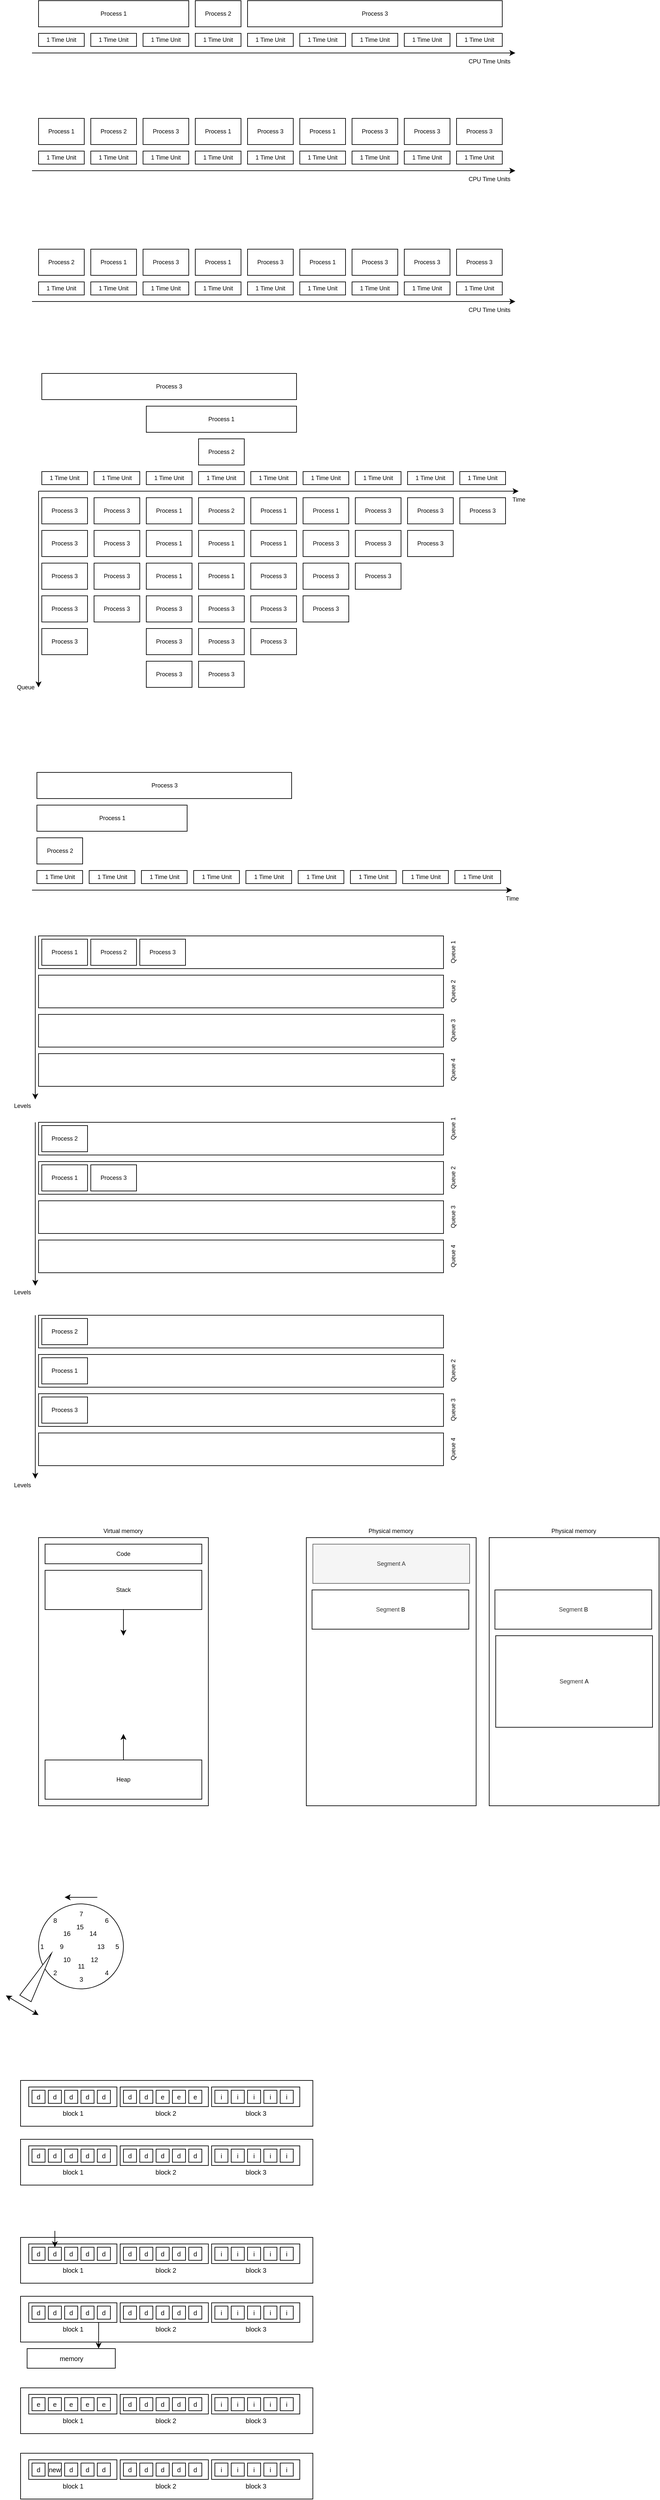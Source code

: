 <mxfile version="25.0.2">
  <diagram name="Page-1" id="ecVCuJ4ydQCc-gK72706">
    <mxGraphModel dx="1242" dy="907" grid="1" gridSize="10" guides="1" tooltips="1" connect="1" arrows="1" fold="1" page="0" pageScale="1" pageWidth="850" pageHeight="1100" math="0" shadow="0">
      <root>
        <mxCell id="0" />
        <mxCell id="1" parent="0" />
        <mxCell id="cTbNuuJco0WdgedjPpe8-3" value="1 Time Unit" style="rounded=0;whiteSpace=wrap;html=1;fontSize=9;" parent="1" vertex="1">
          <mxGeometry x="120" y="400" width="70" height="20" as="geometry" />
        </mxCell>
        <mxCell id="cTbNuuJco0WdgedjPpe8-4" value="1 Time Unit" style="rounded=0;whiteSpace=wrap;html=1;fontSize=9;" parent="1" vertex="1">
          <mxGeometry x="200" y="400" width="70" height="20" as="geometry" />
        </mxCell>
        <mxCell id="cTbNuuJco0WdgedjPpe8-5" value="1 Time Unit" style="rounded=0;whiteSpace=wrap;html=1;fontSize=9;" parent="1" vertex="1">
          <mxGeometry x="280" y="400" width="70" height="20" as="geometry" />
        </mxCell>
        <mxCell id="cTbNuuJco0WdgedjPpe8-6" value="1 Time Unit" style="rounded=0;whiteSpace=wrap;html=1;fontSize=9;" parent="1" vertex="1">
          <mxGeometry x="360" y="400" width="70" height="20" as="geometry" />
        </mxCell>
        <mxCell id="cTbNuuJco0WdgedjPpe8-7" value="1 Time Unit" style="rounded=0;whiteSpace=wrap;html=1;fontSize=9;" parent="1" vertex="1">
          <mxGeometry x="440" y="400" width="70" height="20" as="geometry" />
        </mxCell>
        <mxCell id="cTbNuuJco0WdgedjPpe8-8" value="1 Time Unit" style="rounded=0;whiteSpace=wrap;html=1;fontSize=9;" parent="1" vertex="1">
          <mxGeometry x="520" y="400" width="70" height="20" as="geometry" />
        </mxCell>
        <mxCell id="cTbNuuJco0WdgedjPpe8-9" value="1 Time Unit" style="rounded=0;whiteSpace=wrap;html=1;fontSize=9;" parent="1" vertex="1">
          <mxGeometry x="600" y="400" width="70" height="20" as="geometry" />
        </mxCell>
        <mxCell id="cTbNuuJco0WdgedjPpe8-10" value="1 Time Unit" style="rounded=0;whiteSpace=wrap;html=1;fontSize=9;" parent="1" vertex="1">
          <mxGeometry x="680" y="400" width="70" height="20" as="geometry" />
        </mxCell>
        <mxCell id="cTbNuuJco0WdgedjPpe8-11" value="1 Time Unit" style="rounded=0;whiteSpace=wrap;html=1;fontSize=9;" parent="1" vertex="1">
          <mxGeometry x="760" y="400" width="70" height="20" as="geometry" />
        </mxCell>
        <mxCell id="cTbNuuJco0WdgedjPpe8-12" value="Process 1" style="rounded=0;whiteSpace=wrap;html=1;fontSize=9;" parent="1" vertex="1">
          <mxGeometry x="120" y="350" width="230" height="40" as="geometry" />
        </mxCell>
        <mxCell id="cTbNuuJco0WdgedjPpe8-13" value="Process 2" style="rounded=0;whiteSpace=wrap;html=1;fontSize=9;" parent="1" vertex="1">
          <mxGeometry x="360" y="350" width="70" height="40" as="geometry" />
        </mxCell>
        <mxCell id="cTbNuuJco0WdgedjPpe8-14" value="Process 3" style="rounded=0;whiteSpace=wrap;html=1;fontSize=9;" parent="1" vertex="1">
          <mxGeometry x="440" y="350" width="390" height="40" as="geometry" />
        </mxCell>
        <mxCell id="cTbNuuJco0WdgedjPpe8-15" value="" style="endArrow=classic;html=1;rounded=0;" parent="1" edge="1">
          <mxGeometry width="50" height="50" relative="1" as="geometry">
            <mxPoint x="110" y="430" as="sourcePoint" />
            <mxPoint x="850" y="430" as="targetPoint" />
          </mxGeometry>
        </mxCell>
        <mxCell id="cTbNuuJco0WdgedjPpe8-16" value="CPU Time Units" style="text;html=1;align=center;verticalAlign=middle;resizable=0;points=[];autosize=1;strokeColor=none;fillColor=none;fontSize=9;" parent="1" vertex="1">
          <mxGeometry x="765" y="433" width="90" height="20" as="geometry" />
        </mxCell>
        <mxCell id="cTbNuuJco0WdgedjPpe8-17" value="1 Time Unit" style="rounded=0;whiteSpace=wrap;html=1;fontSize=9;" parent="1" vertex="1">
          <mxGeometry x="120" y="580" width="70" height="20" as="geometry" />
        </mxCell>
        <mxCell id="cTbNuuJco0WdgedjPpe8-18" value="1 Time Unit" style="rounded=0;whiteSpace=wrap;html=1;fontSize=9;" parent="1" vertex="1">
          <mxGeometry x="200" y="580" width="70" height="20" as="geometry" />
        </mxCell>
        <mxCell id="cTbNuuJco0WdgedjPpe8-19" value="1 Time Unit" style="rounded=0;whiteSpace=wrap;html=1;fontSize=9;" parent="1" vertex="1">
          <mxGeometry x="280" y="580" width="70" height="20" as="geometry" />
        </mxCell>
        <mxCell id="cTbNuuJco0WdgedjPpe8-20" value="1 Time Unit" style="rounded=0;whiteSpace=wrap;html=1;fontSize=9;" parent="1" vertex="1">
          <mxGeometry x="360" y="580" width="70" height="20" as="geometry" />
        </mxCell>
        <mxCell id="cTbNuuJco0WdgedjPpe8-21" value="1 Time Unit" style="rounded=0;whiteSpace=wrap;html=1;fontSize=9;" parent="1" vertex="1">
          <mxGeometry x="440" y="580" width="70" height="20" as="geometry" />
        </mxCell>
        <mxCell id="cTbNuuJco0WdgedjPpe8-22" value="1 Time Unit" style="rounded=0;whiteSpace=wrap;html=1;fontSize=9;" parent="1" vertex="1">
          <mxGeometry x="520" y="580" width="70" height="20" as="geometry" />
        </mxCell>
        <mxCell id="cTbNuuJco0WdgedjPpe8-23" value="1 Time Unit" style="rounded=0;whiteSpace=wrap;html=1;fontSize=9;" parent="1" vertex="1">
          <mxGeometry x="600" y="580" width="70" height="20" as="geometry" />
        </mxCell>
        <mxCell id="cTbNuuJco0WdgedjPpe8-24" value="1 Time Unit" style="rounded=0;whiteSpace=wrap;html=1;fontSize=9;" parent="1" vertex="1">
          <mxGeometry x="680" y="580" width="70" height="20" as="geometry" />
        </mxCell>
        <mxCell id="cTbNuuJco0WdgedjPpe8-25" value="1 Time Unit" style="rounded=0;whiteSpace=wrap;html=1;fontSize=9;" parent="1" vertex="1">
          <mxGeometry x="760" y="580" width="70" height="20" as="geometry" />
        </mxCell>
        <mxCell id="cTbNuuJco0WdgedjPpe8-29" value="" style="endArrow=classic;html=1;rounded=0;" parent="1" edge="1">
          <mxGeometry width="50" height="50" relative="1" as="geometry">
            <mxPoint x="110" y="610" as="sourcePoint" />
            <mxPoint x="850" y="610" as="targetPoint" />
          </mxGeometry>
        </mxCell>
        <mxCell id="cTbNuuJco0WdgedjPpe8-30" value="CPU Time Units" style="text;html=1;align=center;verticalAlign=middle;resizable=0;points=[];autosize=1;strokeColor=none;fillColor=none;fontSize=9;" parent="1" vertex="1">
          <mxGeometry x="765" y="613" width="90" height="20" as="geometry" />
        </mxCell>
        <mxCell id="cTbNuuJco0WdgedjPpe8-31" value="Process 1" style="rounded=0;whiteSpace=wrap;html=1;fontSize=9;" parent="1" vertex="1">
          <mxGeometry x="120" y="530" width="70" height="40" as="geometry" />
        </mxCell>
        <mxCell id="cTbNuuJco0WdgedjPpe8-32" value="Process 2" style="rounded=0;whiteSpace=wrap;html=1;fontSize=9;" parent="1" vertex="1">
          <mxGeometry x="200" y="530" width="70" height="40" as="geometry" />
        </mxCell>
        <mxCell id="cTbNuuJco0WdgedjPpe8-33" value="Process 3" style="rounded=0;whiteSpace=wrap;html=1;fontSize=9;" parent="1" vertex="1">
          <mxGeometry x="280" y="530" width="70" height="40" as="geometry" />
        </mxCell>
        <mxCell id="cTbNuuJco0WdgedjPpe8-34" value="Process 1" style="rounded=0;whiteSpace=wrap;html=1;fontSize=9;" parent="1" vertex="1">
          <mxGeometry x="360" y="530" width="70" height="40" as="geometry" />
        </mxCell>
        <mxCell id="cTbNuuJco0WdgedjPpe8-35" value="Process 3" style="rounded=0;whiteSpace=wrap;html=1;fontSize=9;" parent="1" vertex="1">
          <mxGeometry x="440" y="530" width="70" height="40" as="geometry" />
        </mxCell>
        <mxCell id="cTbNuuJco0WdgedjPpe8-36" value="Process 1" style="rounded=0;whiteSpace=wrap;html=1;fontSize=9;" parent="1" vertex="1">
          <mxGeometry x="520" y="530" width="70" height="40" as="geometry" />
        </mxCell>
        <mxCell id="cTbNuuJco0WdgedjPpe8-37" value="Process 3" style="rounded=0;whiteSpace=wrap;html=1;fontSize=9;" parent="1" vertex="1">
          <mxGeometry x="680" y="530" width="70" height="40" as="geometry" />
        </mxCell>
        <mxCell id="cTbNuuJco0WdgedjPpe8-38" value="Process 3" style="rounded=0;whiteSpace=wrap;html=1;fontSize=9;" parent="1" vertex="1">
          <mxGeometry x="600" y="530" width="70" height="40" as="geometry" />
        </mxCell>
        <mxCell id="cTbNuuJco0WdgedjPpe8-39" value="Process 3" style="rounded=0;whiteSpace=wrap;html=1;fontSize=9;" parent="1" vertex="1">
          <mxGeometry x="760" y="530" width="70" height="40" as="geometry" />
        </mxCell>
        <mxCell id="cTbNuuJco0WdgedjPpe8-40" value="1 Time Unit" style="rounded=0;whiteSpace=wrap;html=1;fontSize=9;" parent="1" vertex="1">
          <mxGeometry x="120" y="780" width="70" height="20" as="geometry" />
        </mxCell>
        <mxCell id="cTbNuuJco0WdgedjPpe8-41" value="1 Time Unit" style="rounded=0;whiteSpace=wrap;html=1;fontSize=9;" parent="1" vertex="1">
          <mxGeometry x="200" y="780" width="70" height="20" as="geometry" />
        </mxCell>
        <mxCell id="cTbNuuJco0WdgedjPpe8-42" value="1 Time Unit" style="rounded=0;whiteSpace=wrap;html=1;fontSize=9;" parent="1" vertex="1">
          <mxGeometry x="280" y="780" width="70" height="20" as="geometry" />
        </mxCell>
        <mxCell id="cTbNuuJco0WdgedjPpe8-43" value="1 Time Unit" style="rounded=0;whiteSpace=wrap;html=1;fontSize=9;" parent="1" vertex="1">
          <mxGeometry x="360" y="780" width="70" height="20" as="geometry" />
        </mxCell>
        <mxCell id="cTbNuuJco0WdgedjPpe8-44" value="1 Time Unit" style="rounded=0;whiteSpace=wrap;html=1;fontSize=9;" parent="1" vertex="1">
          <mxGeometry x="440" y="780" width="70" height="20" as="geometry" />
        </mxCell>
        <mxCell id="cTbNuuJco0WdgedjPpe8-45" value="1 Time Unit" style="rounded=0;whiteSpace=wrap;html=1;fontSize=9;" parent="1" vertex="1">
          <mxGeometry x="520" y="780" width="70" height="20" as="geometry" />
        </mxCell>
        <mxCell id="cTbNuuJco0WdgedjPpe8-46" value="1 Time Unit" style="rounded=0;whiteSpace=wrap;html=1;fontSize=9;" parent="1" vertex="1">
          <mxGeometry x="600" y="780" width="70" height="20" as="geometry" />
        </mxCell>
        <mxCell id="cTbNuuJco0WdgedjPpe8-47" value="1 Time Unit" style="rounded=0;whiteSpace=wrap;html=1;fontSize=9;" parent="1" vertex="1">
          <mxGeometry x="680" y="780" width="70" height="20" as="geometry" />
        </mxCell>
        <mxCell id="cTbNuuJco0WdgedjPpe8-48" value="1 Time Unit" style="rounded=0;whiteSpace=wrap;html=1;fontSize=9;" parent="1" vertex="1">
          <mxGeometry x="760" y="780" width="70" height="20" as="geometry" />
        </mxCell>
        <mxCell id="cTbNuuJco0WdgedjPpe8-49" value="" style="endArrow=classic;html=1;rounded=0;" parent="1" edge="1">
          <mxGeometry width="50" height="50" relative="1" as="geometry">
            <mxPoint x="110" y="810" as="sourcePoint" />
            <mxPoint x="850" y="810" as="targetPoint" />
          </mxGeometry>
        </mxCell>
        <mxCell id="cTbNuuJco0WdgedjPpe8-50" value="CPU Time Units" style="text;html=1;align=center;verticalAlign=middle;resizable=0;points=[];autosize=1;strokeColor=none;fillColor=none;fontSize=9;" parent="1" vertex="1">
          <mxGeometry x="765" y="813" width="90" height="20" as="geometry" />
        </mxCell>
        <mxCell id="cTbNuuJco0WdgedjPpe8-51" value="Process 1" style="rounded=0;whiteSpace=wrap;html=1;fontSize=9;" parent="1" vertex="1">
          <mxGeometry x="200" y="730" width="70" height="40" as="geometry" />
        </mxCell>
        <mxCell id="cTbNuuJco0WdgedjPpe8-52" value="Process 2" style="rounded=0;whiteSpace=wrap;html=1;fontSize=9;" parent="1" vertex="1">
          <mxGeometry x="120" y="730" width="70" height="40" as="geometry" />
        </mxCell>
        <mxCell id="cTbNuuJco0WdgedjPpe8-53" value="Process 3" style="rounded=0;whiteSpace=wrap;html=1;fontSize=9;" parent="1" vertex="1">
          <mxGeometry x="280" y="730" width="70" height="40" as="geometry" />
        </mxCell>
        <mxCell id="cTbNuuJco0WdgedjPpe8-54" value="Process 1" style="rounded=0;whiteSpace=wrap;html=1;fontSize=9;" parent="1" vertex="1">
          <mxGeometry x="360" y="730" width="70" height="40" as="geometry" />
        </mxCell>
        <mxCell id="cTbNuuJco0WdgedjPpe8-55" value="Process 3" style="rounded=0;whiteSpace=wrap;html=1;fontSize=9;" parent="1" vertex="1">
          <mxGeometry x="440" y="730" width="70" height="40" as="geometry" />
        </mxCell>
        <mxCell id="cTbNuuJco0WdgedjPpe8-56" value="Process 1" style="rounded=0;whiteSpace=wrap;html=1;fontSize=9;" parent="1" vertex="1">
          <mxGeometry x="520" y="730" width="70" height="40" as="geometry" />
        </mxCell>
        <mxCell id="cTbNuuJco0WdgedjPpe8-57" value="Process 3" style="rounded=0;whiteSpace=wrap;html=1;fontSize=9;" parent="1" vertex="1">
          <mxGeometry x="680" y="730" width="70" height="40" as="geometry" />
        </mxCell>
        <mxCell id="cTbNuuJco0WdgedjPpe8-58" value="Process 3" style="rounded=0;whiteSpace=wrap;html=1;fontSize=9;" parent="1" vertex="1">
          <mxGeometry x="600" y="730" width="70" height="40" as="geometry" />
        </mxCell>
        <mxCell id="cTbNuuJco0WdgedjPpe8-59" value="Process 3" style="rounded=0;whiteSpace=wrap;html=1;fontSize=9;" parent="1" vertex="1">
          <mxGeometry x="760" y="730" width="70" height="40" as="geometry" />
        </mxCell>
        <mxCell id="h8DdRgLowD0c88NKVb85-1" value="1 Time Unit" style="rounded=0;whiteSpace=wrap;html=1;fontSize=9;" parent="1" vertex="1">
          <mxGeometry x="125" y="1070" width="70" height="20" as="geometry" />
        </mxCell>
        <mxCell id="h8DdRgLowD0c88NKVb85-2" value="1 Time Unit" style="rounded=0;whiteSpace=wrap;html=1;fontSize=9;" parent="1" vertex="1">
          <mxGeometry x="205" y="1070" width="70" height="20" as="geometry" />
        </mxCell>
        <mxCell id="h8DdRgLowD0c88NKVb85-3" value="1 Time Unit" style="rounded=0;whiteSpace=wrap;html=1;fontSize=9;" parent="1" vertex="1">
          <mxGeometry x="285" y="1070" width="70" height="20" as="geometry" />
        </mxCell>
        <mxCell id="h8DdRgLowD0c88NKVb85-4" value="1 Time Unit" style="rounded=0;whiteSpace=wrap;html=1;fontSize=9;" parent="1" vertex="1">
          <mxGeometry x="365" y="1070" width="70" height="20" as="geometry" />
        </mxCell>
        <mxCell id="h8DdRgLowD0c88NKVb85-5" value="1 Time Unit" style="rounded=0;whiteSpace=wrap;html=1;fontSize=9;" parent="1" vertex="1">
          <mxGeometry x="445" y="1070" width="70" height="20" as="geometry" />
        </mxCell>
        <mxCell id="h8DdRgLowD0c88NKVb85-6" value="1 Time Unit" style="rounded=0;whiteSpace=wrap;html=1;fontSize=9;" parent="1" vertex="1">
          <mxGeometry x="525" y="1070" width="70" height="20" as="geometry" />
        </mxCell>
        <mxCell id="h8DdRgLowD0c88NKVb85-7" value="1 Time Unit" style="rounded=0;whiteSpace=wrap;html=1;fontSize=9;" parent="1" vertex="1">
          <mxGeometry x="605" y="1070" width="70" height="20" as="geometry" />
        </mxCell>
        <mxCell id="h8DdRgLowD0c88NKVb85-8" value="1 Time Unit" style="rounded=0;whiteSpace=wrap;html=1;fontSize=9;" parent="1" vertex="1">
          <mxGeometry x="685" y="1070" width="70" height="20" as="geometry" />
        </mxCell>
        <mxCell id="h8DdRgLowD0c88NKVb85-9" value="1 Time Unit" style="rounded=0;whiteSpace=wrap;html=1;fontSize=9;" parent="1" vertex="1">
          <mxGeometry x="765" y="1070" width="70" height="20" as="geometry" />
        </mxCell>
        <mxCell id="h8DdRgLowD0c88NKVb85-10" value="Process 1" style="rounded=0;whiteSpace=wrap;html=1;fontSize=9;" parent="1" vertex="1">
          <mxGeometry x="285" y="970" width="230" height="40" as="geometry" />
        </mxCell>
        <mxCell id="h8DdRgLowD0c88NKVb85-11" value="Process 2" style="rounded=0;whiteSpace=wrap;html=1;fontSize=9;" parent="1" vertex="1">
          <mxGeometry x="365" y="1020" width="70" height="40" as="geometry" />
        </mxCell>
        <mxCell id="h8DdRgLowD0c88NKVb85-12" value="Process 3" style="rounded=0;whiteSpace=wrap;html=1;fontSize=9;" parent="1" vertex="1">
          <mxGeometry x="125" y="920" width="390" height="40" as="geometry" />
        </mxCell>
        <mxCell id="h8DdRgLowD0c88NKVb85-13" value="" style="endArrow=classic;html=1;rounded=0;" parent="1" edge="1">
          <mxGeometry width="50" height="50" relative="1" as="geometry">
            <mxPoint x="120" y="1100" as="sourcePoint" />
            <mxPoint x="855" y="1100" as="targetPoint" />
          </mxGeometry>
        </mxCell>
        <mxCell id="h8DdRgLowD0c88NKVb85-14" value="Time" style="text;html=1;align=center;verticalAlign=middle;resizable=0;points=[];autosize=1;strokeColor=none;fillColor=none;fontSize=9;" parent="1" vertex="1">
          <mxGeometry x="835" y="1103" width="40" height="20" as="geometry" />
        </mxCell>
        <mxCell id="h8DdRgLowD0c88NKVb85-35" value="Process 3" style="rounded=0;whiteSpace=wrap;html=1;fontSize=9;" parent="1" vertex="1">
          <mxGeometry x="125" y="1110" width="70" height="40" as="geometry" />
        </mxCell>
        <mxCell id="h8DdRgLowD0c88NKVb85-36" value="Process 3" style="rounded=0;whiteSpace=wrap;html=1;fontSize=9;" parent="1" vertex="1">
          <mxGeometry x="205" y="1110" width="70" height="40" as="geometry" />
        </mxCell>
        <mxCell id="h8DdRgLowD0c88NKVb85-39" value="Process 2" style="rounded=0;whiteSpace=wrap;html=1;fontSize=9;" parent="1" vertex="1">
          <mxGeometry x="365" y="1110" width="70" height="40" as="geometry" />
        </mxCell>
        <mxCell id="h8DdRgLowD0c88NKVb85-40" value="Process 1" style="rounded=0;whiteSpace=wrap;html=1;fontSize=9;" parent="1" vertex="1">
          <mxGeometry x="285" y="1110" width="70" height="40" as="geometry" />
        </mxCell>
        <mxCell id="h8DdRgLowD0c88NKVb85-48" value="Process 1" style="rounded=0;whiteSpace=wrap;html=1;fontSize=9;" parent="1" vertex="1">
          <mxGeometry x="445" y="1110" width="70" height="40" as="geometry" />
        </mxCell>
        <mxCell id="h8DdRgLowD0c88NKVb85-49" value="Process 3" style="rounded=0;whiteSpace=wrap;html=1;fontSize=9;" parent="1" vertex="1">
          <mxGeometry x="125" y="1160" width="70" height="40" as="geometry" />
        </mxCell>
        <mxCell id="h8DdRgLowD0c88NKVb85-50" value="Process 3" style="rounded=0;whiteSpace=wrap;html=1;fontSize=9;" parent="1" vertex="1">
          <mxGeometry x="125" y="1210" width="70" height="40" as="geometry" />
        </mxCell>
        <mxCell id="h8DdRgLowD0c88NKVb85-51" value="Process 3" style="rounded=0;whiteSpace=wrap;html=1;fontSize=9;" parent="1" vertex="1">
          <mxGeometry x="125" y="1260" width="70" height="40" as="geometry" />
        </mxCell>
        <mxCell id="h8DdRgLowD0c88NKVb85-52" value="Process 3" style="rounded=0;whiteSpace=wrap;html=1;fontSize=9;" parent="1" vertex="1">
          <mxGeometry x="125" y="1310" width="70" height="40" as="geometry" />
        </mxCell>
        <mxCell id="h8DdRgLowD0c88NKVb85-53" value="Process 3" style="rounded=0;whiteSpace=wrap;html=1;fontSize=9;" parent="1" vertex="1">
          <mxGeometry x="205" y="1160" width="70" height="40" as="geometry" />
        </mxCell>
        <mxCell id="h8DdRgLowD0c88NKVb85-54" value="Process 3" style="rounded=0;whiteSpace=wrap;html=1;fontSize=9;" parent="1" vertex="1">
          <mxGeometry x="205" y="1210" width="70" height="40" as="geometry" />
        </mxCell>
        <mxCell id="h8DdRgLowD0c88NKVb85-55" value="Process 3" style="rounded=0;whiteSpace=wrap;html=1;fontSize=9;" parent="1" vertex="1">
          <mxGeometry x="205" y="1260" width="70" height="40" as="geometry" />
        </mxCell>
        <mxCell id="h8DdRgLowD0c88NKVb85-57" value="Process 1" style="rounded=0;whiteSpace=wrap;html=1;fontSize=9;" parent="1" vertex="1">
          <mxGeometry x="285" y="1210" width="70" height="40" as="geometry" />
        </mxCell>
        <mxCell id="h8DdRgLowD0c88NKVb85-58" value="Process 1" style="rounded=0;whiteSpace=wrap;html=1;fontSize=9;" parent="1" vertex="1">
          <mxGeometry x="285" y="1160" width="70" height="40" as="geometry" />
        </mxCell>
        <mxCell id="h8DdRgLowD0c88NKVb85-59" value="Process 3" style="rounded=0;whiteSpace=wrap;html=1;fontSize=9;" parent="1" vertex="1">
          <mxGeometry x="285" y="1260" width="70" height="40" as="geometry" />
        </mxCell>
        <mxCell id="h8DdRgLowD0c88NKVb85-60" value="Process 3" style="rounded=0;whiteSpace=wrap;html=1;fontSize=9;" parent="1" vertex="1">
          <mxGeometry x="285" y="1310" width="70" height="40" as="geometry" />
        </mxCell>
        <mxCell id="h8DdRgLowD0c88NKVb85-61" value="Process 3" style="rounded=0;whiteSpace=wrap;html=1;fontSize=9;" parent="1" vertex="1">
          <mxGeometry x="285" y="1360" width="70" height="40" as="geometry" />
        </mxCell>
        <mxCell id="h8DdRgLowD0c88NKVb85-62" value="Process 1" style="rounded=0;whiteSpace=wrap;html=1;fontSize=9;" parent="1" vertex="1">
          <mxGeometry x="365" y="1210" width="70" height="40" as="geometry" />
        </mxCell>
        <mxCell id="h8DdRgLowD0c88NKVb85-63" value="Process 1" style="rounded=0;whiteSpace=wrap;html=1;fontSize=9;" parent="1" vertex="1">
          <mxGeometry x="365" y="1160" width="70" height="40" as="geometry" />
        </mxCell>
        <mxCell id="h8DdRgLowD0c88NKVb85-64" value="Process 3" style="rounded=0;whiteSpace=wrap;html=1;fontSize=9;" parent="1" vertex="1">
          <mxGeometry x="365" y="1260" width="70" height="40" as="geometry" />
        </mxCell>
        <mxCell id="h8DdRgLowD0c88NKVb85-65" value="Process 3" style="rounded=0;whiteSpace=wrap;html=1;fontSize=9;" parent="1" vertex="1">
          <mxGeometry x="365" y="1310" width="70" height="40" as="geometry" />
        </mxCell>
        <mxCell id="h8DdRgLowD0c88NKVb85-66" value="Process 3" style="rounded=0;whiteSpace=wrap;html=1;fontSize=9;" parent="1" vertex="1">
          <mxGeometry x="365" y="1360" width="70" height="40" as="geometry" />
        </mxCell>
        <mxCell id="h8DdRgLowD0c88NKVb85-67" value="Process 1" style="rounded=0;whiteSpace=wrap;html=1;fontSize=9;" parent="1" vertex="1">
          <mxGeometry x="445" y="1160" width="70" height="40" as="geometry" />
        </mxCell>
        <mxCell id="h8DdRgLowD0c88NKVb85-68" value="Process 3" style="rounded=0;whiteSpace=wrap;html=1;fontSize=9;" parent="1" vertex="1">
          <mxGeometry x="445" y="1210" width="70" height="40" as="geometry" />
        </mxCell>
        <mxCell id="h8DdRgLowD0c88NKVb85-69" value="Process 3" style="rounded=0;whiteSpace=wrap;html=1;fontSize=9;" parent="1" vertex="1">
          <mxGeometry x="445" y="1260" width="70" height="40" as="geometry" />
        </mxCell>
        <mxCell id="h8DdRgLowD0c88NKVb85-70" value="Process 3" style="rounded=0;whiteSpace=wrap;html=1;fontSize=9;" parent="1" vertex="1">
          <mxGeometry x="445" y="1310" width="70" height="40" as="geometry" />
        </mxCell>
        <mxCell id="h8DdRgLowD0c88NKVb85-71" value="Process 1" style="rounded=0;whiteSpace=wrap;html=1;fontSize=9;" parent="1" vertex="1">
          <mxGeometry x="525" y="1110" width="70" height="40" as="geometry" />
        </mxCell>
        <mxCell id="h8DdRgLowD0c88NKVb85-72" value="Process 3" style="rounded=0;whiteSpace=wrap;html=1;fontSize=9;" parent="1" vertex="1">
          <mxGeometry x="525" y="1160" width="70" height="40" as="geometry" />
        </mxCell>
        <mxCell id="h8DdRgLowD0c88NKVb85-73" value="Process 3" style="rounded=0;whiteSpace=wrap;html=1;fontSize=9;" parent="1" vertex="1">
          <mxGeometry x="525" y="1210" width="70" height="40" as="geometry" />
        </mxCell>
        <mxCell id="h8DdRgLowD0c88NKVb85-74" value="Process 3" style="rounded=0;whiteSpace=wrap;html=1;fontSize=9;" parent="1" vertex="1">
          <mxGeometry x="525" y="1260" width="70" height="40" as="geometry" />
        </mxCell>
        <mxCell id="h8DdRgLowD0c88NKVb85-75" value="Process 3" style="rounded=0;whiteSpace=wrap;html=1;fontSize=9;" parent="1" vertex="1">
          <mxGeometry x="605" y="1110" width="70" height="40" as="geometry" />
        </mxCell>
        <mxCell id="h8DdRgLowD0c88NKVb85-76" value="Process 3" style="rounded=0;whiteSpace=wrap;html=1;fontSize=9;" parent="1" vertex="1">
          <mxGeometry x="605" y="1160" width="70" height="40" as="geometry" />
        </mxCell>
        <mxCell id="h8DdRgLowD0c88NKVb85-77" value="Process 3" style="rounded=0;whiteSpace=wrap;html=1;fontSize=9;" parent="1" vertex="1">
          <mxGeometry x="605" y="1210" width="70" height="40" as="geometry" />
        </mxCell>
        <mxCell id="h8DdRgLowD0c88NKVb85-78" value="Process 3" style="rounded=0;whiteSpace=wrap;html=1;fontSize=9;" parent="1" vertex="1">
          <mxGeometry x="685" y="1110" width="70" height="40" as="geometry" />
        </mxCell>
        <mxCell id="h8DdRgLowD0c88NKVb85-79" value="Process 3" style="rounded=0;whiteSpace=wrap;html=1;fontSize=9;" parent="1" vertex="1">
          <mxGeometry x="685" y="1160" width="70" height="40" as="geometry" />
        </mxCell>
        <mxCell id="h8DdRgLowD0c88NKVb85-80" value="Process 3" style="rounded=0;whiteSpace=wrap;html=1;fontSize=9;" parent="1" vertex="1">
          <mxGeometry x="765" y="1110" width="70" height="40" as="geometry" />
        </mxCell>
        <mxCell id="h8DdRgLowD0c88NKVb85-81" value="" style="endArrow=classic;html=1;rounded=0;" parent="1" edge="1">
          <mxGeometry width="50" height="50" relative="1" as="geometry">
            <mxPoint x="120" y="1100" as="sourcePoint" />
            <mxPoint x="120" y="1400" as="targetPoint" />
          </mxGeometry>
        </mxCell>
        <mxCell id="h8DdRgLowD0c88NKVb85-82" value="Queue" style="text;html=1;align=center;verticalAlign=middle;resizable=0;points=[];autosize=1;strokeColor=none;fillColor=none;fontSize=9;" parent="1" vertex="1">
          <mxGeometry x="75" y="1390" width="50" height="20" as="geometry" />
        </mxCell>
        <mxCell id="h8DdRgLowD0c88NKVb85-185" value="" style="endArrow=classic;html=1;rounded=0;" parent="1" edge="1">
          <mxGeometry width="50" height="50" relative="1" as="geometry">
            <mxPoint x="115" y="1780" as="sourcePoint" />
            <mxPoint x="115" y="2030" as="targetPoint" />
          </mxGeometry>
        </mxCell>
        <mxCell id="h8DdRgLowD0c88NKVb85-186" value="Levels" style="text;html=1;align=center;verticalAlign=middle;resizable=0;points=[];autosize=1;strokeColor=none;fillColor=none;fontSize=9;" parent="1" vertex="1">
          <mxGeometry x="70" y="2030" width="50" height="20" as="geometry" />
        </mxCell>
        <mxCell id="h8DdRgLowD0c88NKVb85-187" value="" style="rounded=0;whiteSpace=wrap;html=1;fontSize=9;fillColor=none;" parent="1" vertex="1">
          <mxGeometry x="120" y="1780" width="620" height="50" as="geometry" />
        </mxCell>
        <mxCell id="h8DdRgLowD0c88NKVb85-189" value="" style="rounded=0;whiteSpace=wrap;html=1;fontSize=9;fillColor=none;" parent="1" vertex="1">
          <mxGeometry x="120" y="1840" width="620" height="50" as="geometry" />
        </mxCell>
        <mxCell id="h8DdRgLowD0c88NKVb85-190" value="" style="rounded=0;whiteSpace=wrap;html=1;fontSize=9;fillColor=none;" parent="1" vertex="1">
          <mxGeometry x="120" y="1900" width="620" height="50" as="geometry" />
        </mxCell>
        <mxCell id="h8DdRgLowD0c88NKVb85-191" value="" style="rounded=0;whiteSpace=wrap;html=1;fontSize=9;fillColor=none;" parent="1" vertex="1">
          <mxGeometry x="120" y="1960" width="620" height="50" as="geometry" />
        </mxCell>
        <mxCell id="h8DdRgLowD0c88NKVb85-192" value="Queue 2" style="text;html=1;align=center;verticalAlign=middle;resizable=0;points=[];autosize=1;strokeColor=none;fillColor=none;fontSize=9;rotation=-90;" parent="1" vertex="1">
          <mxGeometry x="725" y="1855" width="60" height="20" as="geometry" />
        </mxCell>
        <mxCell id="h8DdRgLowD0c88NKVb85-194" value="Queue 1" style="text;html=1;align=center;verticalAlign=middle;resizable=0;points=[];autosize=1;strokeColor=none;fillColor=none;fontSize=9;rotation=-90;" parent="1" vertex="1">
          <mxGeometry x="725" y="1795" width="60" height="20" as="geometry" />
        </mxCell>
        <mxCell id="h8DdRgLowD0c88NKVb85-195" value="Queue 3" style="text;html=1;align=center;verticalAlign=middle;resizable=0;points=[];autosize=1;strokeColor=none;fillColor=none;fontSize=9;rotation=-90;" parent="1" vertex="1">
          <mxGeometry x="725" y="1915" width="60" height="20" as="geometry" />
        </mxCell>
        <mxCell id="h8DdRgLowD0c88NKVb85-196" value="Queue 4" style="text;html=1;align=center;verticalAlign=middle;resizable=0;points=[];autosize=1;strokeColor=none;fillColor=none;fontSize=9;rotation=-90;" parent="1" vertex="1">
          <mxGeometry x="725" y="1975" width="60" height="20" as="geometry" />
        </mxCell>
        <mxCell id="h8DdRgLowD0c88NKVb85-197" value="1 Time Unit" style="rounded=0;whiteSpace=wrap;html=1;fontSize=9;" parent="1" vertex="1">
          <mxGeometry x="117.5" y="1680" width="70" height="20" as="geometry" />
        </mxCell>
        <mxCell id="h8DdRgLowD0c88NKVb85-198" value="1 Time Unit" style="rounded=0;whiteSpace=wrap;html=1;fontSize=9;" parent="1" vertex="1">
          <mxGeometry x="197.5" y="1680" width="70" height="20" as="geometry" />
        </mxCell>
        <mxCell id="h8DdRgLowD0c88NKVb85-199" value="1 Time Unit" style="rounded=0;whiteSpace=wrap;html=1;fontSize=9;" parent="1" vertex="1">
          <mxGeometry x="277.5" y="1680" width="70" height="20" as="geometry" />
        </mxCell>
        <mxCell id="h8DdRgLowD0c88NKVb85-200" value="1 Time Unit" style="rounded=0;whiteSpace=wrap;html=1;fontSize=9;" parent="1" vertex="1">
          <mxGeometry x="357.5" y="1680" width="70" height="20" as="geometry" />
        </mxCell>
        <mxCell id="h8DdRgLowD0c88NKVb85-201" value="1 Time Unit" style="rounded=0;whiteSpace=wrap;html=1;fontSize=9;" parent="1" vertex="1">
          <mxGeometry x="437.5" y="1680" width="70" height="20" as="geometry" />
        </mxCell>
        <mxCell id="h8DdRgLowD0c88NKVb85-202" value="1 Time Unit" style="rounded=0;whiteSpace=wrap;html=1;fontSize=9;" parent="1" vertex="1">
          <mxGeometry x="517.5" y="1680" width="70" height="20" as="geometry" />
        </mxCell>
        <mxCell id="h8DdRgLowD0c88NKVb85-203" value="1 Time Unit" style="rounded=0;whiteSpace=wrap;html=1;fontSize=9;" parent="1" vertex="1">
          <mxGeometry x="597.5" y="1680" width="70" height="20" as="geometry" />
        </mxCell>
        <mxCell id="h8DdRgLowD0c88NKVb85-204" value="1 Time Unit" style="rounded=0;whiteSpace=wrap;html=1;fontSize=9;" parent="1" vertex="1">
          <mxGeometry x="677.5" y="1680" width="70" height="20" as="geometry" />
        </mxCell>
        <mxCell id="h8DdRgLowD0c88NKVb85-205" value="1 Time Unit" style="rounded=0;whiteSpace=wrap;html=1;fontSize=9;" parent="1" vertex="1">
          <mxGeometry x="757.5" y="1680" width="70" height="20" as="geometry" />
        </mxCell>
        <mxCell id="h8DdRgLowD0c88NKVb85-206" value="Process 1" style="rounded=0;whiteSpace=wrap;html=1;fontSize=9;" parent="1" vertex="1">
          <mxGeometry x="117.5" y="1580" width="230" height="40" as="geometry" />
        </mxCell>
        <mxCell id="h8DdRgLowD0c88NKVb85-207" value="Process 2" style="rounded=0;whiteSpace=wrap;html=1;fontSize=9;" parent="1" vertex="1">
          <mxGeometry x="117.5" y="1630" width="70" height="40" as="geometry" />
        </mxCell>
        <mxCell id="h8DdRgLowD0c88NKVb85-208" value="Process 3" style="rounded=0;whiteSpace=wrap;html=1;fontSize=9;" parent="1" vertex="1">
          <mxGeometry x="117.5" y="1530" width="390" height="40" as="geometry" />
        </mxCell>
        <mxCell id="h8DdRgLowD0c88NKVb85-211" value="" style="endArrow=classic;html=1;rounded=0;" parent="1" edge="1">
          <mxGeometry width="50" height="50" relative="1" as="geometry">
            <mxPoint x="110" y="1710" as="sourcePoint" />
            <mxPoint x="845" y="1710" as="targetPoint" />
          </mxGeometry>
        </mxCell>
        <mxCell id="h8DdRgLowD0c88NKVb85-212" value="Time" style="text;html=1;align=center;verticalAlign=middle;resizable=0;points=[];autosize=1;strokeColor=none;fillColor=none;fontSize=9;" parent="1" vertex="1">
          <mxGeometry x="825" y="1713" width="40" height="20" as="geometry" />
        </mxCell>
        <mxCell id="h8DdRgLowD0c88NKVb85-213" value="Process 1" style="rounded=0;whiteSpace=wrap;html=1;fontSize=9;" parent="1" vertex="1">
          <mxGeometry x="125" y="1785" width="70" height="40" as="geometry" />
        </mxCell>
        <mxCell id="h8DdRgLowD0c88NKVb85-215" value="Process 2" style="rounded=0;whiteSpace=wrap;html=1;fontSize=9;" parent="1" vertex="1">
          <mxGeometry x="200" y="1785" width="70" height="40" as="geometry" />
        </mxCell>
        <mxCell id="h8DdRgLowD0c88NKVb85-216" value="Process 3" style="rounded=0;whiteSpace=wrap;html=1;fontSize=9;" parent="1" vertex="1">
          <mxGeometry x="275" y="1785" width="70" height="40" as="geometry" />
        </mxCell>
        <mxCell id="h8DdRgLowD0c88NKVb85-217" value="" style="endArrow=classic;html=1;rounded=0;" parent="1" edge="1">
          <mxGeometry width="50" height="50" relative="1" as="geometry">
            <mxPoint x="115" y="2065" as="sourcePoint" />
            <mxPoint x="115" y="2315" as="targetPoint" />
          </mxGeometry>
        </mxCell>
        <mxCell id="h8DdRgLowD0c88NKVb85-218" value="Levels" style="text;html=1;align=center;verticalAlign=middle;resizable=0;points=[];autosize=1;strokeColor=none;fillColor=none;fontSize=9;" parent="1" vertex="1">
          <mxGeometry x="70" y="2315" width="50" height="20" as="geometry" />
        </mxCell>
        <mxCell id="h8DdRgLowD0c88NKVb85-219" value="" style="rounded=0;whiteSpace=wrap;html=1;fontSize=9;fillColor=none;" parent="1" vertex="1">
          <mxGeometry x="120" y="2065" width="620" height="50" as="geometry" />
        </mxCell>
        <mxCell id="h8DdRgLowD0c88NKVb85-220" value="" style="rounded=0;whiteSpace=wrap;html=1;fontSize=9;fillColor=none;" parent="1" vertex="1">
          <mxGeometry x="120" y="2125" width="620" height="50" as="geometry" />
        </mxCell>
        <mxCell id="h8DdRgLowD0c88NKVb85-221" value="" style="rounded=0;whiteSpace=wrap;html=1;fontSize=9;fillColor=none;" parent="1" vertex="1">
          <mxGeometry x="120" y="2185" width="620" height="50" as="geometry" />
        </mxCell>
        <mxCell id="h8DdRgLowD0c88NKVb85-222" value="" style="rounded=0;whiteSpace=wrap;html=1;fontSize=9;fillColor=none;" parent="1" vertex="1">
          <mxGeometry x="120" y="2245" width="620" height="50" as="geometry" />
        </mxCell>
        <mxCell id="h8DdRgLowD0c88NKVb85-223" value="Queue 2" style="text;html=1;align=center;verticalAlign=middle;resizable=0;points=[];autosize=1;strokeColor=none;fillColor=none;fontSize=9;rotation=-90;" parent="1" vertex="1">
          <mxGeometry x="725" y="2140" width="60" height="20" as="geometry" />
        </mxCell>
        <mxCell id="h8DdRgLowD0c88NKVb85-224" value="Queue 1" style="text;html=1;align=center;verticalAlign=middle;resizable=0;points=[];autosize=1;strokeColor=none;fillColor=none;fontSize=9;rotation=-90;" parent="1" vertex="1">
          <mxGeometry x="725" y="2065" width="60" height="20" as="geometry" />
        </mxCell>
        <mxCell id="h8DdRgLowD0c88NKVb85-225" value="Queue 3" style="text;html=1;align=center;verticalAlign=middle;resizable=0;points=[];autosize=1;strokeColor=none;fillColor=none;fontSize=9;rotation=-90;" parent="1" vertex="1">
          <mxGeometry x="725" y="2200" width="60" height="20" as="geometry" />
        </mxCell>
        <mxCell id="h8DdRgLowD0c88NKVb85-226" value="Queue 4" style="text;html=1;align=center;verticalAlign=middle;resizable=0;points=[];autosize=1;strokeColor=none;fillColor=none;fontSize=9;rotation=-90;" parent="1" vertex="1">
          <mxGeometry x="725" y="2260" width="60" height="20" as="geometry" />
        </mxCell>
        <mxCell id="h8DdRgLowD0c88NKVb85-228" value="Process 2" style="rounded=0;whiteSpace=wrap;html=1;fontSize=9;" parent="1" vertex="1">
          <mxGeometry x="125" y="2070" width="70" height="40" as="geometry" />
        </mxCell>
        <mxCell id="h8DdRgLowD0c88NKVb85-229" value="Process 3" style="rounded=0;whiteSpace=wrap;html=1;fontSize=9;" parent="1" vertex="1">
          <mxGeometry x="200" y="2130" width="70" height="40" as="geometry" />
        </mxCell>
        <mxCell id="h8DdRgLowD0c88NKVb85-230" value="Process 1" style="rounded=0;whiteSpace=wrap;html=1;fontSize=9;" parent="1" vertex="1">
          <mxGeometry x="125" y="2130" width="70" height="40" as="geometry" />
        </mxCell>
        <mxCell id="h8DdRgLowD0c88NKVb85-231" value="" style="endArrow=classic;html=1;rounded=0;" parent="1" edge="1">
          <mxGeometry width="50" height="50" relative="1" as="geometry">
            <mxPoint x="115" y="2360" as="sourcePoint" />
            <mxPoint x="115" y="2610" as="targetPoint" />
          </mxGeometry>
        </mxCell>
        <mxCell id="h8DdRgLowD0c88NKVb85-232" value="Levels" style="text;html=1;align=center;verticalAlign=middle;resizable=0;points=[];autosize=1;strokeColor=none;fillColor=none;fontSize=9;" parent="1" vertex="1">
          <mxGeometry x="70" y="2610" width="50" height="20" as="geometry" />
        </mxCell>
        <mxCell id="h8DdRgLowD0c88NKVb85-233" value="" style="rounded=0;whiteSpace=wrap;html=1;fontSize=9;fillColor=none;" parent="1" vertex="1">
          <mxGeometry x="120" y="2360" width="620" height="50" as="geometry" />
        </mxCell>
        <mxCell id="h8DdRgLowD0c88NKVb85-234" value="" style="rounded=0;whiteSpace=wrap;html=1;fontSize=9;fillColor=none;" parent="1" vertex="1">
          <mxGeometry x="120" y="2420" width="620" height="50" as="geometry" />
        </mxCell>
        <mxCell id="h8DdRgLowD0c88NKVb85-235" value="" style="rounded=0;whiteSpace=wrap;html=1;fontSize=9;fillColor=none;" parent="1" vertex="1">
          <mxGeometry x="120" y="2480" width="620" height="50" as="geometry" />
        </mxCell>
        <mxCell id="h8DdRgLowD0c88NKVb85-236" value="" style="rounded=0;whiteSpace=wrap;html=1;fontSize=9;fillColor=none;" parent="1" vertex="1">
          <mxGeometry x="120" y="2540" width="620" height="50" as="geometry" />
        </mxCell>
        <mxCell id="h8DdRgLowD0c88NKVb85-237" value="Queue 2" style="text;html=1;align=center;verticalAlign=middle;resizable=0;points=[];autosize=1;strokeColor=none;fillColor=none;fontSize=9;rotation=-90;" parent="1" vertex="1">
          <mxGeometry x="725" y="2435" width="60" height="20" as="geometry" />
        </mxCell>
        <mxCell id="h8DdRgLowD0c88NKVb85-238" value="Queue 3" style="text;html=1;align=center;verticalAlign=middle;resizable=0;points=[];autosize=1;strokeColor=none;fillColor=none;fontSize=9;rotation=-90;" parent="1" vertex="1">
          <mxGeometry x="725" y="2495" width="60" height="20" as="geometry" />
        </mxCell>
        <mxCell id="h8DdRgLowD0c88NKVb85-239" value="Queue 4" style="text;html=1;align=center;verticalAlign=middle;resizable=0;points=[];autosize=1;strokeColor=none;fillColor=none;fontSize=9;rotation=-90;" parent="1" vertex="1">
          <mxGeometry x="725" y="2555" width="60" height="20" as="geometry" />
        </mxCell>
        <mxCell id="h8DdRgLowD0c88NKVb85-240" value="Process 2" style="rounded=0;whiteSpace=wrap;html=1;fontSize=9;" parent="1" vertex="1">
          <mxGeometry x="125" y="2365" width="70" height="40" as="geometry" />
        </mxCell>
        <mxCell id="h8DdRgLowD0c88NKVb85-241" value="Process 3" style="rounded=0;whiteSpace=wrap;html=1;fontSize=9;" parent="1" vertex="1">
          <mxGeometry x="125" y="2485" width="70" height="40" as="geometry" />
        </mxCell>
        <mxCell id="h8DdRgLowD0c88NKVb85-242" value="Process 1" style="rounded=0;whiteSpace=wrap;html=1;fontSize=9;" parent="1" vertex="1">
          <mxGeometry x="125" y="2425" width="70" height="40" as="geometry" />
        </mxCell>
        <mxCell id="h8DdRgLowD0c88NKVb85-244" value="Virtual memory" style="text;html=1;align=center;verticalAlign=middle;resizable=0;points=[];autosize=1;strokeColor=none;fillColor=none;fontSize=9;" parent="1" vertex="1">
          <mxGeometry x="208.75" y="2680" width="80" height="20" as="geometry" />
        </mxCell>
        <mxCell id="h8DdRgLowD0c88NKVb85-255" value="" style="rounded=0;whiteSpace=wrap;html=1;fontSize=9;" parent="1" vertex="1">
          <mxGeometry x="120" y="2700" width="260" height="410" as="geometry" />
        </mxCell>
        <mxCell id="h8DdRgLowD0c88NKVb85-256" value="Code" style="rounded=0;whiteSpace=wrap;html=1;fontSize=9;fillColor=none;" parent="1" vertex="1">
          <mxGeometry x="130" y="2710" width="240" height="30" as="geometry" />
        </mxCell>
        <mxCell id="h8DdRgLowD0c88NKVb85-257" value="Stack" style="rounded=0;whiteSpace=wrap;html=1;fontSize=9;fillColor=none;" parent="1" vertex="1">
          <mxGeometry x="130" y="2750" width="240" height="60" as="geometry" />
        </mxCell>
        <mxCell id="h8DdRgLowD0c88NKVb85-258" value="Heap" style="rounded=0;whiteSpace=wrap;html=1;fontSize=9;fillColor=none;" parent="1" vertex="1">
          <mxGeometry x="130" y="3040" width="240" height="60" as="geometry" />
        </mxCell>
        <mxCell id="h8DdRgLowD0c88NKVb85-262" value="" style="endArrow=classic;html=1;rounded=0;exitX=0.5;exitY=0;exitDx=0;exitDy=0;entryX=0.5;entryY=0.732;entryDx=0;entryDy=0;entryPerimeter=0;" parent="1" source="h8DdRgLowD0c88NKVb85-258" target="h8DdRgLowD0c88NKVb85-255" edge="1">
          <mxGeometry width="50" height="50" relative="1" as="geometry">
            <mxPoint x="240" y="3010" as="sourcePoint" />
            <mxPoint x="290" y="2960" as="targetPoint" />
          </mxGeometry>
        </mxCell>
        <mxCell id="h8DdRgLowD0c88NKVb85-263" value="" style="endArrow=classic;html=1;rounded=0;exitX=0.5;exitY=1;exitDx=0;exitDy=0;" parent="1" source="h8DdRgLowD0c88NKVb85-257" edge="1">
          <mxGeometry width="50" height="50" relative="1" as="geometry">
            <mxPoint x="210" y="2840" as="sourcePoint" />
            <mxPoint x="250" y="2850" as="targetPoint" />
          </mxGeometry>
        </mxCell>
        <mxCell id="h8DdRgLowD0c88NKVb85-265" value="" style="ellipse;whiteSpace=wrap;html=1;aspect=fixed;" parent="1" vertex="1">
          <mxGeometry x="120" y="3260" width="130" height="130" as="geometry" />
        </mxCell>
        <mxCell id="h8DdRgLowD0c88NKVb85-266" value="1" style="text;html=1;align=center;verticalAlign=middle;resizable=0;points=[];autosize=1;strokeColor=none;fillColor=none;fontSize=10;" parent="1" vertex="1">
          <mxGeometry x="110" y="3310" width="30" height="30" as="geometry" />
        </mxCell>
        <mxCell id="h8DdRgLowD0c88NKVb85-267" value="2" style="text;html=1;align=center;verticalAlign=middle;resizable=0;points=[];autosize=1;strokeColor=none;fillColor=none;fontSize=10;" parent="1" vertex="1">
          <mxGeometry x="130" y="3350" width="30" height="30" as="geometry" />
        </mxCell>
        <mxCell id="h8DdRgLowD0c88NKVb85-268" value="3" style="text;html=1;align=center;verticalAlign=middle;resizable=0;points=[];autosize=1;strokeColor=none;fillColor=none;fontSize=10;" parent="1" vertex="1">
          <mxGeometry x="170" y="3360" width="30" height="30" as="geometry" />
        </mxCell>
        <mxCell id="h8DdRgLowD0c88NKVb85-269" value="4" style="text;html=1;align=center;verticalAlign=middle;resizable=0;points=[];autosize=1;strokeColor=none;fillColor=none;fontSize=10;" parent="1" vertex="1">
          <mxGeometry x="208.75" y="3350" width="30" height="30" as="geometry" />
        </mxCell>
        <mxCell id="h8DdRgLowD0c88NKVb85-270" value="5" style="text;html=1;align=center;verticalAlign=middle;resizable=0;points=[];autosize=1;strokeColor=none;fillColor=none;fontSize=10;" parent="1" vertex="1">
          <mxGeometry x="225" y="3310" width="30" height="30" as="geometry" />
        </mxCell>
        <mxCell id="h8DdRgLowD0c88NKVb85-271" value="7" style="text;html=1;align=center;verticalAlign=middle;resizable=0;points=[];autosize=1;strokeColor=none;fillColor=none;fontSize=10;" parent="1" vertex="1">
          <mxGeometry x="170" y="3260" width="30" height="30" as="geometry" />
        </mxCell>
        <mxCell id="h8DdRgLowD0c88NKVb85-272" value="8" style="text;html=1;align=center;verticalAlign=middle;resizable=0;points=[];autosize=1;strokeColor=none;fillColor=none;fontSize=10;" parent="1" vertex="1">
          <mxGeometry x="130" y="3270" width="30" height="30" as="geometry" />
        </mxCell>
        <mxCell id="h8DdRgLowD0c88NKVb85-273" value="6" style="text;html=1;align=center;verticalAlign=middle;resizable=0;points=[];autosize=1;strokeColor=none;fillColor=none;fontSize=10;" parent="1" vertex="1">
          <mxGeometry x="208.75" y="3270" width="30" height="30" as="geometry" />
        </mxCell>
        <mxCell id="h8DdRgLowD0c88NKVb85-274" value="" style="triangle;whiteSpace=wrap;html=1;rotation=-60;" parent="1" vertex="1">
          <mxGeometry x="80" y="3360" width="80" height="20" as="geometry" />
        </mxCell>
        <mxCell id="h8DdRgLowD0c88NKVb85-276" value="" style="endArrow=classic;html=1;rounded=0;" parent="1" edge="1">
          <mxGeometry width="50" height="50" relative="1" as="geometry">
            <mxPoint x="210" y="3250" as="sourcePoint" />
            <mxPoint x="160" y="3250" as="targetPoint" />
          </mxGeometry>
        </mxCell>
        <mxCell id="h8DdRgLowD0c88NKVb85-277" value="" style="endArrow=classic;startArrow=classic;html=1;rounded=0;" parent="1" edge="1">
          <mxGeometry width="50" height="50" relative="1" as="geometry">
            <mxPoint x="70" y="3400" as="sourcePoint" />
            <mxPoint x="120" y="3430" as="targetPoint" />
          </mxGeometry>
        </mxCell>
        <mxCell id="h8DdRgLowD0c88NKVb85-278" value="9" style="text;html=1;align=center;verticalAlign=middle;resizable=0;points=[];autosize=1;strokeColor=none;fillColor=none;fontSize=10;" parent="1" vertex="1">
          <mxGeometry x="140" y="3310" width="30" height="30" as="geometry" />
        </mxCell>
        <mxCell id="h8DdRgLowD0c88NKVb85-279" value="10" style="text;html=1;align=center;verticalAlign=middle;resizable=0;points=[];autosize=1;strokeColor=none;fillColor=none;fontSize=10;" parent="1" vertex="1">
          <mxGeometry x="147.5" y="3330" width="30" height="30" as="geometry" />
        </mxCell>
        <mxCell id="h8DdRgLowD0c88NKVb85-280" value="11" style="text;html=1;align=center;verticalAlign=middle;resizable=0;points=[];autosize=1;strokeColor=none;fillColor=none;fontSize=10;" parent="1" vertex="1">
          <mxGeometry x="170" y="3340" width="30" height="30" as="geometry" />
        </mxCell>
        <mxCell id="h8DdRgLowD0c88NKVb85-281" value="13" style="text;html=1;align=center;verticalAlign=middle;resizable=0;points=[];autosize=1;strokeColor=none;fillColor=none;fontSize=10;" parent="1" vertex="1">
          <mxGeometry x="200" y="3310" width="30" height="30" as="geometry" />
        </mxCell>
        <mxCell id="h8DdRgLowD0c88NKVb85-282" value="12" style="text;html=1;align=center;verticalAlign=middle;resizable=0;points=[];autosize=1;strokeColor=none;fillColor=none;fontSize=10;" parent="1" vertex="1">
          <mxGeometry x="190" y="3330" width="30" height="30" as="geometry" />
        </mxCell>
        <mxCell id="h8DdRgLowD0c88NKVb85-283" value="15" style="text;html=1;align=center;verticalAlign=middle;resizable=0;points=[];autosize=1;strokeColor=none;fillColor=none;fontSize=10;" parent="1" vertex="1">
          <mxGeometry x="167.5" y="3280" width="30" height="30" as="geometry" />
        </mxCell>
        <mxCell id="h8DdRgLowD0c88NKVb85-284" value="14" style="text;html=1;align=center;verticalAlign=middle;resizable=0;points=[];autosize=1;strokeColor=none;fillColor=none;fontSize=10;" parent="1" vertex="1">
          <mxGeometry x="187.5" y="3290" width="30" height="30" as="geometry" />
        </mxCell>
        <mxCell id="h8DdRgLowD0c88NKVb85-285" value="16" style="text;html=1;align=center;verticalAlign=middle;resizable=0;points=[];autosize=1;strokeColor=none;fillColor=none;fontSize=10;" parent="1" vertex="1">
          <mxGeometry x="147.5" y="3290" width="30" height="30" as="geometry" />
        </mxCell>
        <mxCell id="h8DdRgLowD0c88NKVb85-286" value="" style="rounded=0;whiteSpace=wrap;html=1;" parent="1" vertex="1">
          <mxGeometry x="92.5" y="3530" width="447.5" height="70" as="geometry" />
        </mxCell>
        <mxCell id="h8DdRgLowD0c88NKVb85-287" value="" style="rounded=0;whiteSpace=wrap;html=1;" parent="1" vertex="1">
          <mxGeometry x="105" y="3540" width="135" height="30" as="geometry" />
        </mxCell>
        <mxCell id="h8DdRgLowD0c88NKVb85-288" value="d" style="rounded=0;whiteSpace=wrap;html=1;fontSize=10;" parent="1" vertex="1">
          <mxGeometry x="110" y="3545" width="20" height="20" as="geometry" />
        </mxCell>
        <mxCell id="h8DdRgLowD0c88NKVb85-289" value="d" style="rounded=0;whiteSpace=wrap;html=1;fontSize=10;" parent="1" vertex="1">
          <mxGeometry x="135" y="3545" width="20" height="20" as="geometry" />
        </mxCell>
        <mxCell id="h8DdRgLowD0c88NKVb85-290" value="d" style="rounded=0;whiteSpace=wrap;html=1;fontSize=10;" parent="1" vertex="1">
          <mxGeometry x="160" y="3545" width="20" height="20" as="geometry" />
        </mxCell>
        <mxCell id="h8DdRgLowD0c88NKVb85-291" value="d" style="rounded=0;whiteSpace=wrap;html=1;fontSize=10;" parent="1" vertex="1">
          <mxGeometry x="185" y="3545" width="20" height="20" as="geometry" />
        </mxCell>
        <mxCell id="h8DdRgLowD0c88NKVb85-292" value="d" style="rounded=0;whiteSpace=wrap;html=1;fontSize=10;" parent="1" vertex="1">
          <mxGeometry x="210" y="3545" width="20" height="20" as="geometry" />
        </mxCell>
        <mxCell id="h8DdRgLowD0c88NKVb85-300" value="" style="rounded=0;whiteSpace=wrap;html=1;fontSize=10;" parent="1" vertex="1">
          <mxGeometry x="245" y="3540" width="135" height="30" as="geometry" />
        </mxCell>
        <mxCell id="h8DdRgLowD0c88NKVb85-301" value="d" style="rounded=0;whiteSpace=wrap;html=1;fontSize=10;" parent="1" vertex="1">
          <mxGeometry x="250" y="3545" width="20" height="20" as="geometry" />
        </mxCell>
        <mxCell id="h8DdRgLowD0c88NKVb85-302" value="d" style="rounded=0;whiteSpace=wrap;html=1;fontSize=10;" parent="1" vertex="1">
          <mxGeometry x="275" y="3545" width="20" height="20" as="geometry" />
        </mxCell>
        <mxCell id="h8DdRgLowD0c88NKVb85-303" value="e" style="rounded=0;whiteSpace=wrap;html=1;fontSize=10;" parent="1" vertex="1">
          <mxGeometry x="300" y="3545" width="20" height="20" as="geometry" />
        </mxCell>
        <mxCell id="h8DdRgLowD0c88NKVb85-304" value="e" style="rounded=0;whiteSpace=wrap;html=1;fontSize=10;" parent="1" vertex="1">
          <mxGeometry x="325" y="3545" width="20" height="20" as="geometry" />
        </mxCell>
        <mxCell id="h8DdRgLowD0c88NKVb85-305" value="e" style="rounded=0;whiteSpace=wrap;html=1;fontSize=10;" parent="1" vertex="1">
          <mxGeometry x="350" y="3545" width="20" height="20" as="geometry" />
        </mxCell>
        <mxCell id="h8DdRgLowD0c88NKVb85-306" value="" style="rounded=0;whiteSpace=wrap;html=1;" parent="1" vertex="1">
          <mxGeometry x="385" y="3540" width="135" height="30" as="geometry" />
        </mxCell>
        <mxCell id="h8DdRgLowD0c88NKVb85-307" value="i" style="rounded=0;whiteSpace=wrap;html=1;fontSize=10;" parent="1" vertex="1">
          <mxGeometry x="390" y="3545" width="20" height="20" as="geometry" />
        </mxCell>
        <mxCell id="h8DdRgLowD0c88NKVb85-308" value="i" style="rounded=0;whiteSpace=wrap;html=1;fontSize=10;" parent="1" vertex="1">
          <mxGeometry x="415" y="3545" width="20" height="20" as="geometry" />
        </mxCell>
        <mxCell id="h8DdRgLowD0c88NKVb85-309" value="i" style="rounded=0;whiteSpace=wrap;html=1;fontSize=10;" parent="1" vertex="1">
          <mxGeometry x="440" y="3545" width="20" height="20" as="geometry" />
        </mxCell>
        <mxCell id="h8DdRgLowD0c88NKVb85-310" value="i" style="rounded=0;whiteSpace=wrap;html=1;fontSize=10;" parent="1" vertex="1">
          <mxGeometry x="465" y="3545" width="20" height="20" as="geometry" />
        </mxCell>
        <mxCell id="h8DdRgLowD0c88NKVb85-311" value="i" style="rounded=0;whiteSpace=wrap;html=1;fontSize=10;" parent="1" vertex="1">
          <mxGeometry x="490" y="3545" width="20" height="20" as="geometry" />
        </mxCell>
        <mxCell id="h8DdRgLowD0c88NKVb85-312" value="block 1" style="text;html=1;align=center;verticalAlign=middle;whiteSpace=wrap;rounded=0;fontSize=10;" parent="1" vertex="1">
          <mxGeometry x="142.5" y="3565" width="60" height="30" as="geometry" />
        </mxCell>
        <mxCell id="h8DdRgLowD0c88NKVb85-313" value="block 2" style="text;html=1;align=center;verticalAlign=middle;whiteSpace=wrap;rounded=0;fontSize=10;" parent="1" vertex="1">
          <mxGeometry x="285" y="3565" width="60" height="30" as="geometry" />
        </mxCell>
        <mxCell id="h8DdRgLowD0c88NKVb85-314" value="block 3" style="text;html=1;align=center;verticalAlign=middle;whiteSpace=wrap;rounded=0;fontSize=10;" parent="1" vertex="1">
          <mxGeometry x="422.5" y="3565" width="60" height="30" as="geometry" />
        </mxCell>
        <mxCell id="h8DdRgLowD0c88NKVb85-315" value="" style="rounded=0;whiteSpace=wrap;html=1;" parent="1" vertex="1">
          <mxGeometry x="92.5" y="3620" width="447.5" height="70" as="geometry" />
        </mxCell>
        <mxCell id="h8DdRgLowD0c88NKVb85-316" value="" style="rounded=0;whiteSpace=wrap;html=1;" parent="1" vertex="1">
          <mxGeometry x="105" y="3630" width="135" height="30" as="geometry" />
        </mxCell>
        <mxCell id="h8DdRgLowD0c88NKVb85-317" value="d" style="rounded=0;whiteSpace=wrap;html=1;fontSize=10;" parent="1" vertex="1">
          <mxGeometry x="110" y="3635" width="20" height="20" as="geometry" />
        </mxCell>
        <mxCell id="h8DdRgLowD0c88NKVb85-318" value="d" style="rounded=0;whiteSpace=wrap;html=1;fontSize=10;" parent="1" vertex="1">
          <mxGeometry x="135" y="3635" width="20" height="20" as="geometry" />
        </mxCell>
        <mxCell id="h8DdRgLowD0c88NKVb85-319" value="d" style="rounded=0;whiteSpace=wrap;html=1;fontSize=10;" parent="1" vertex="1">
          <mxGeometry x="160" y="3635" width="20" height="20" as="geometry" />
        </mxCell>
        <mxCell id="h8DdRgLowD0c88NKVb85-320" value="d" style="rounded=0;whiteSpace=wrap;html=1;fontSize=10;" parent="1" vertex="1">
          <mxGeometry x="185" y="3635" width="20" height="20" as="geometry" />
        </mxCell>
        <mxCell id="h8DdRgLowD0c88NKVb85-321" value="d" style="rounded=0;whiteSpace=wrap;html=1;fontSize=10;" parent="1" vertex="1">
          <mxGeometry x="210" y="3635" width="20" height="20" as="geometry" />
        </mxCell>
        <mxCell id="h8DdRgLowD0c88NKVb85-322" value="" style="rounded=0;whiteSpace=wrap;html=1;fontSize=10;" parent="1" vertex="1">
          <mxGeometry x="245" y="3630" width="135" height="30" as="geometry" />
        </mxCell>
        <mxCell id="h8DdRgLowD0c88NKVb85-323" value="d" style="rounded=0;whiteSpace=wrap;html=1;fontSize=10;" parent="1" vertex="1">
          <mxGeometry x="250" y="3635" width="20" height="20" as="geometry" />
        </mxCell>
        <mxCell id="h8DdRgLowD0c88NKVb85-324" value="d" style="rounded=0;whiteSpace=wrap;html=1;fontSize=10;" parent="1" vertex="1">
          <mxGeometry x="275" y="3635" width="20" height="20" as="geometry" />
        </mxCell>
        <mxCell id="h8DdRgLowD0c88NKVb85-325" value="d" style="rounded=0;whiteSpace=wrap;html=1;fontSize=10;" parent="1" vertex="1">
          <mxGeometry x="300" y="3635" width="20" height="20" as="geometry" />
        </mxCell>
        <mxCell id="h8DdRgLowD0c88NKVb85-326" value="d" style="rounded=0;whiteSpace=wrap;html=1;fontSize=10;" parent="1" vertex="1">
          <mxGeometry x="325" y="3635" width="20" height="20" as="geometry" />
        </mxCell>
        <mxCell id="h8DdRgLowD0c88NKVb85-327" value="d" style="rounded=0;whiteSpace=wrap;html=1;fontSize=10;" parent="1" vertex="1">
          <mxGeometry x="350" y="3635" width="20" height="20" as="geometry" />
        </mxCell>
        <mxCell id="h8DdRgLowD0c88NKVb85-328" value="" style="rounded=0;whiteSpace=wrap;html=1;" parent="1" vertex="1">
          <mxGeometry x="385" y="3630" width="135" height="30" as="geometry" />
        </mxCell>
        <mxCell id="h8DdRgLowD0c88NKVb85-329" value="i" style="rounded=0;whiteSpace=wrap;html=1;fontSize=10;" parent="1" vertex="1">
          <mxGeometry x="390" y="3635" width="20" height="20" as="geometry" />
        </mxCell>
        <mxCell id="h8DdRgLowD0c88NKVb85-330" value="i" style="rounded=0;whiteSpace=wrap;html=1;fontSize=10;" parent="1" vertex="1">
          <mxGeometry x="415" y="3635" width="20" height="20" as="geometry" />
        </mxCell>
        <mxCell id="h8DdRgLowD0c88NKVb85-331" value="i" style="rounded=0;whiteSpace=wrap;html=1;fontSize=10;" parent="1" vertex="1">
          <mxGeometry x="440" y="3635" width="20" height="20" as="geometry" />
        </mxCell>
        <mxCell id="h8DdRgLowD0c88NKVb85-332" value="i" style="rounded=0;whiteSpace=wrap;html=1;fontSize=10;" parent="1" vertex="1">
          <mxGeometry x="465" y="3635" width="20" height="20" as="geometry" />
        </mxCell>
        <mxCell id="h8DdRgLowD0c88NKVb85-333" value="i" style="rounded=0;whiteSpace=wrap;html=1;fontSize=10;" parent="1" vertex="1">
          <mxGeometry x="490" y="3635" width="20" height="20" as="geometry" />
        </mxCell>
        <mxCell id="h8DdRgLowD0c88NKVb85-334" value="block 1" style="text;html=1;align=center;verticalAlign=middle;whiteSpace=wrap;rounded=0;fontSize=10;" parent="1" vertex="1">
          <mxGeometry x="142.5" y="3655" width="60" height="30" as="geometry" />
        </mxCell>
        <mxCell id="h8DdRgLowD0c88NKVb85-335" value="block 2" style="text;html=1;align=center;verticalAlign=middle;whiteSpace=wrap;rounded=0;fontSize=10;" parent="1" vertex="1">
          <mxGeometry x="285" y="3655" width="60" height="30" as="geometry" />
        </mxCell>
        <mxCell id="h8DdRgLowD0c88NKVb85-336" value="block 3" style="text;html=1;align=center;verticalAlign=middle;whiteSpace=wrap;rounded=0;fontSize=10;" parent="1" vertex="1">
          <mxGeometry x="422.5" y="3655" width="60" height="30" as="geometry" />
        </mxCell>
        <mxCell id="h8DdRgLowD0c88NKVb85-360" value="" style="rounded=0;whiteSpace=wrap;html=1;" parent="1" vertex="1">
          <mxGeometry x="92.5" y="3770" width="447.5" height="70" as="geometry" />
        </mxCell>
        <mxCell id="h8DdRgLowD0c88NKVb85-361" value="" style="rounded=0;whiteSpace=wrap;html=1;" parent="1" vertex="1">
          <mxGeometry x="105" y="3780" width="135" height="30" as="geometry" />
        </mxCell>
        <mxCell id="h8DdRgLowD0c88NKVb85-362" value="d" style="rounded=0;whiteSpace=wrap;html=1;fontSize=10;" parent="1" vertex="1">
          <mxGeometry x="110" y="3785" width="20" height="20" as="geometry" />
        </mxCell>
        <mxCell id="h8DdRgLowD0c88NKVb85-363" value="d" style="rounded=0;whiteSpace=wrap;html=1;fontSize=10;" parent="1" vertex="1">
          <mxGeometry x="135" y="3785" width="20" height="20" as="geometry" />
        </mxCell>
        <mxCell id="h8DdRgLowD0c88NKVb85-364" value="d" style="rounded=0;whiteSpace=wrap;html=1;fontSize=10;" parent="1" vertex="1">
          <mxGeometry x="160" y="3785" width="20" height="20" as="geometry" />
        </mxCell>
        <mxCell id="h8DdRgLowD0c88NKVb85-365" value="d" style="rounded=0;whiteSpace=wrap;html=1;fontSize=10;" parent="1" vertex="1">
          <mxGeometry x="185" y="3785" width="20" height="20" as="geometry" />
        </mxCell>
        <mxCell id="h8DdRgLowD0c88NKVb85-366" value="d" style="rounded=0;whiteSpace=wrap;html=1;fontSize=10;" parent="1" vertex="1">
          <mxGeometry x="210" y="3785" width="20" height="20" as="geometry" />
        </mxCell>
        <mxCell id="h8DdRgLowD0c88NKVb85-367" value="" style="rounded=0;whiteSpace=wrap;html=1;fontSize=10;" parent="1" vertex="1">
          <mxGeometry x="245" y="3780" width="135" height="30" as="geometry" />
        </mxCell>
        <mxCell id="h8DdRgLowD0c88NKVb85-368" value="d" style="rounded=0;whiteSpace=wrap;html=1;fontSize=10;" parent="1" vertex="1">
          <mxGeometry x="250" y="3785" width="20" height="20" as="geometry" />
        </mxCell>
        <mxCell id="h8DdRgLowD0c88NKVb85-369" value="d" style="rounded=0;whiteSpace=wrap;html=1;fontSize=10;" parent="1" vertex="1">
          <mxGeometry x="275" y="3785" width="20" height="20" as="geometry" />
        </mxCell>
        <mxCell id="h8DdRgLowD0c88NKVb85-370" value="d" style="rounded=0;whiteSpace=wrap;html=1;fontSize=10;" parent="1" vertex="1">
          <mxGeometry x="300" y="3785" width="20" height="20" as="geometry" />
        </mxCell>
        <mxCell id="h8DdRgLowD0c88NKVb85-371" value="d" style="rounded=0;whiteSpace=wrap;html=1;fontSize=10;" parent="1" vertex="1">
          <mxGeometry x="325" y="3785" width="20" height="20" as="geometry" />
        </mxCell>
        <mxCell id="h8DdRgLowD0c88NKVb85-372" value="d" style="rounded=0;whiteSpace=wrap;html=1;fontSize=10;" parent="1" vertex="1">
          <mxGeometry x="350" y="3785" width="20" height="20" as="geometry" />
        </mxCell>
        <mxCell id="h8DdRgLowD0c88NKVb85-373" value="" style="rounded=0;whiteSpace=wrap;html=1;" parent="1" vertex="1">
          <mxGeometry x="385" y="3780" width="135" height="30" as="geometry" />
        </mxCell>
        <mxCell id="h8DdRgLowD0c88NKVb85-374" value="i" style="rounded=0;whiteSpace=wrap;html=1;fontSize=10;" parent="1" vertex="1">
          <mxGeometry x="390" y="3785" width="20" height="20" as="geometry" />
        </mxCell>
        <mxCell id="h8DdRgLowD0c88NKVb85-375" value="i" style="rounded=0;whiteSpace=wrap;html=1;fontSize=10;" parent="1" vertex="1">
          <mxGeometry x="415" y="3785" width="20" height="20" as="geometry" />
        </mxCell>
        <mxCell id="h8DdRgLowD0c88NKVb85-376" value="i" style="rounded=0;whiteSpace=wrap;html=1;fontSize=10;" parent="1" vertex="1">
          <mxGeometry x="440" y="3785" width="20" height="20" as="geometry" />
        </mxCell>
        <mxCell id="h8DdRgLowD0c88NKVb85-377" value="i" style="rounded=0;whiteSpace=wrap;html=1;fontSize=10;" parent="1" vertex="1">
          <mxGeometry x="465" y="3785" width="20" height="20" as="geometry" />
        </mxCell>
        <mxCell id="h8DdRgLowD0c88NKVb85-378" value="i" style="rounded=0;whiteSpace=wrap;html=1;fontSize=10;" parent="1" vertex="1">
          <mxGeometry x="490" y="3785" width="20" height="20" as="geometry" />
        </mxCell>
        <mxCell id="h8DdRgLowD0c88NKVb85-379" value="block 1" style="text;html=1;align=center;verticalAlign=middle;whiteSpace=wrap;rounded=0;fontSize=10;" parent="1" vertex="1">
          <mxGeometry x="142.5" y="3805" width="60" height="30" as="geometry" />
        </mxCell>
        <mxCell id="h8DdRgLowD0c88NKVb85-380" value="block 2" style="text;html=1;align=center;verticalAlign=middle;whiteSpace=wrap;rounded=0;fontSize=10;" parent="1" vertex="1">
          <mxGeometry x="285" y="3805" width="60" height="30" as="geometry" />
        </mxCell>
        <mxCell id="h8DdRgLowD0c88NKVb85-381" value="block 3" style="text;html=1;align=center;verticalAlign=middle;whiteSpace=wrap;rounded=0;fontSize=10;" parent="1" vertex="1">
          <mxGeometry x="422.5" y="3805" width="60" height="30" as="geometry" />
        </mxCell>
        <mxCell id="h8DdRgLowD0c88NKVb85-382" value="" style="rounded=0;whiteSpace=wrap;html=1;" parent="1" vertex="1">
          <mxGeometry x="92.5" y="3860" width="447.5" height="70" as="geometry" />
        </mxCell>
        <mxCell id="h8DdRgLowD0c88NKVb85-383" value="" style="rounded=0;whiteSpace=wrap;html=1;" parent="1" vertex="1">
          <mxGeometry x="105" y="3870" width="135" height="30" as="geometry" />
        </mxCell>
        <mxCell id="h8DdRgLowD0c88NKVb85-384" value="d" style="rounded=0;whiteSpace=wrap;html=1;fontSize=10;" parent="1" vertex="1">
          <mxGeometry x="110" y="3875" width="20" height="20" as="geometry" />
        </mxCell>
        <mxCell id="h8DdRgLowD0c88NKVb85-385" value="d" style="rounded=0;whiteSpace=wrap;html=1;fontSize=10;" parent="1" vertex="1">
          <mxGeometry x="135" y="3875" width="20" height="20" as="geometry" />
        </mxCell>
        <mxCell id="h8DdRgLowD0c88NKVb85-386" value="d" style="rounded=0;whiteSpace=wrap;html=1;fontSize=10;" parent="1" vertex="1">
          <mxGeometry x="160" y="3875" width="20" height="20" as="geometry" />
        </mxCell>
        <mxCell id="h8DdRgLowD0c88NKVb85-387" value="d" style="rounded=0;whiteSpace=wrap;html=1;fontSize=10;" parent="1" vertex="1">
          <mxGeometry x="185" y="3875" width="20" height="20" as="geometry" />
        </mxCell>
        <mxCell id="h8DdRgLowD0c88NKVb85-388" value="d" style="rounded=0;whiteSpace=wrap;html=1;fontSize=10;" parent="1" vertex="1">
          <mxGeometry x="210" y="3875" width="20" height="20" as="geometry" />
        </mxCell>
        <mxCell id="h8DdRgLowD0c88NKVb85-389" value="" style="rounded=0;whiteSpace=wrap;html=1;fontSize=10;" parent="1" vertex="1">
          <mxGeometry x="245" y="3870" width="135" height="30" as="geometry" />
        </mxCell>
        <mxCell id="h8DdRgLowD0c88NKVb85-390" value="d" style="rounded=0;whiteSpace=wrap;html=1;fontSize=10;" parent="1" vertex="1">
          <mxGeometry x="250" y="3875" width="20" height="20" as="geometry" />
        </mxCell>
        <mxCell id="h8DdRgLowD0c88NKVb85-391" value="d" style="rounded=0;whiteSpace=wrap;html=1;fontSize=10;" parent="1" vertex="1">
          <mxGeometry x="275" y="3875" width="20" height="20" as="geometry" />
        </mxCell>
        <mxCell id="h8DdRgLowD0c88NKVb85-392" value="d" style="rounded=0;whiteSpace=wrap;html=1;fontSize=10;" parent="1" vertex="1">
          <mxGeometry x="300" y="3875" width="20" height="20" as="geometry" />
        </mxCell>
        <mxCell id="h8DdRgLowD0c88NKVb85-393" value="d" style="rounded=0;whiteSpace=wrap;html=1;fontSize=10;" parent="1" vertex="1">
          <mxGeometry x="325" y="3875" width="20" height="20" as="geometry" />
        </mxCell>
        <mxCell id="h8DdRgLowD0c88NKVb85-394" value="d" style="rounded=0;whiteSpace=wrap;html=1;fontSize=10;" parent="1" vertex="1">
          <mxGeometry x="350" y="3875" width="20" height="20" as="geometry" />
        </mxCell>
        <mxCell id="h8DdRgLowD0c88NKVb85-395" value="" style="rounded=0;whiteSpace=wrap;html=1;" parent="1" vertex="1">
          <mxGeometry x="385" y="3870" width="135" height="30" as="geometry" />
        </mxCell>
        <mxCell id="h8DdRgLowD0c88NKVb85-396" value="i" style="rounded=0;whiteSpace=wrap;html=1;fontSize=10;" parent="1" vertex="1">
          <mxGeometry x="390" y="3875" width="20" height="20" as="geometry" />
        </mxCell>
        <mxCell id="h8DdRgLowD0c88NKVb85-397" value="i" style="rounded=0;whiteSpace=wrap;html=1;fontSize=10;" parent="1" vertex="1">
          <mxGeometry x="415" y="3875" width="20" height="20" as="geometry" />
        </mxCell>
        <mxCell id="h8DdRgLowD0c88NKVb85-398" value="i" style="rounded=0;whiteSpace=wrap;html=1;fontSize=10;" parent="1" vertex="1">
          <mxGeometry x="440" y="3875" width="20" height="20" as="geometry" />
        </mxCell>
        <mxCell id="h8DdRgLowD0c88NKVb85-399" value="i" style="rounded=0;whiteSpace=wrap;html=1;fontSize=10;" parent="1" vertex="1">
          <mxGeometry x="465" y="3875" width="20" height="20" as="geometry" />
        </mxCell>
        <mxCell id="h8DdRgLowD0c88NKVb85-400" value="i" style="rounded=0;whiteSpace=wrap;html=1;fontSize=10;" parent="1" vertex="1">
          <mxGeometry x="490" y="3875" width="20" height="20" as="geometry" />
        </mxCell>
        <mxCell id="h8DdRgLowD0c88NKVb85-401" value="block 1" style="text;html=1;align=center;verticalAlign=middle;whiteSpace=wrap;rounded=0;fontSize=10;" parent="1" vertex="1">
          <mxGeometry x="142.5" y="3895" width="60" height="30" as="geometry" />
        </mxCell>
        <mxCell id="h8DdRgLowD0c88NKVb85-402" value="block 2" style="text;html=1;align=center;verticalAlign=middle;whiteSpace=wrap;rounded=0;fontSize=10;" parent="1" vertex="1">
          <mxGeometry x="285" y="3895" width="60" height="30" as="geometry" />
        </mxCell>
        <mxCell id="h8DdRgLowD0c88NKVb85-403" value="block 3" style="text;html=1;align=center;verticalAlign=middle;whiteSpace=wrap;rounded=0;fontSize=10;" parent="1" vertex="1">
          <mxGeometry x="422.5" y="3895" width="60" height="30" as="geometry" />
        </mxCell>
        <mxCell id="h8DdRgLowD0c88NKVb85-404" value="" style="endArrow=classic;html=1;rounded=0;entryX=0.5;entryY=0;entryDx=0;entryDy=0;" parent="1" target="h8DdRgLowD0c88NKVb85-363" edge="1">
          <mxGeometry width="50" height="50" relative="1" as="geometry">
            <mxPoint x="145" y="3760" as="sourcePoint" />
            <mxPoint x="230" y="3700" as="targetPoint" />
          </mxGeometry>
        </mxCell>
        <mxCell id="h8DdRgLowD0c88NKVb85-405" value="memory" style="rounded=0;whiteSpace=wrap;html=1;fontSize=10;" parent="1" vertex="1">
          <mxGeometry x="102.5" y="3940" width="135" height="30" as="geometry" />
        </mxCell>
        <mxCell id="h8DdRgLowD0c88NKVb85-411" value="" style="endArrow=classic;html=1;rounded=0;entryX=0.811;entryY=-0.005;entryDx=0;entryDy=0;entryPerimeter=0;exitX=0.793;exitY=0.995;exitDx=0;exitDy=0;exitPerimeter=0;" parent="1" source="h8DdRgLowD0c88NKVb85-383" target="h8DdRgLowD0c88NKVb85-405" edge="1">
          <mxGeometry width="50" height="50" relative="1" as="geometry">
            <mxPoint x="155" y="3770" as="sourcePoint" />
            <mxPoint x="155" y="3795" as="targetPoint" />
          </mxGeometry>
        </mxCell>
        <mxCell id="h8DdRgLowD0c88NKVb85-412" value="" style="rounded=0;whiteSpace=wrap;html=1;" parent="1" vertex="1">
          <mxGeometry x="92.5" y="4000" width="447.5" height="70" as="geometry" />
        </mxCell>
        <mxCell id="h8DdRgLowD0c88NKVb85-413" value="" style="rounded=0;whiteSpace=wrap;html=1;" parent="1" vertex="1">
          <mxGeometry x="105" y="4010" width="135" height="30" as="geometry" />
        </mxCell>
        <mxCell id="h8DdRgLowD0c88NKVb85-414" value="e" style="rounded=0;whiteSpace=wrap;html=1;fontSize=10;" parent="1" vertex="1">
          <mxGeometry x="110" y="4015" width="20" height="20" as="geometry" />
        </mxCell>
        <mxCell id="h8DdRgLowD0c88NKVb85-415" value="e" style="rounded=0;whiteSpace=wrap;html=1;fontSize=10;" parent="1" vertex="1">
          <mxGeometry x="135" y="4015" width="20" height="20" as="geometry" />
        </mxCell>
        <mxCell id="h8DdRgLowD0c88NKVb85-416" value="e" style="rounded=0;whiteSpace=wrap;html=1;fontSize=10;" parent="1" vertex="1">
          <mxGeometry x="160" y="4015" width="20" height="20" as="geometry" />
        </mxCell>
        <mxCell id="h8DdRgLowD0c88NKVb85-417" value="e" style="rounded=0;whiteSpace=wrap;html=1;fontSize=10;" parent="1" vertex="1">
          <mxGeometry x="185" y="4015" width="20" height="20" as="geometry" />
        </mxCell>
        <mxCell id="h8DdRgLowD0c88NKVb85-418" value="e" style="rounded=0;whiteSpace=wrap;html=1;fontSize=10;" parent="1" vertex="1">
          <mxGeometry x="210" y="4015" width="20" height="20" as="geometry" />
        </mxCell>
        <mxCell id="h8DdRgLowD0c88NKVb85-419" value="" style="rounded=0;whiteSpace=wrap;html=1;fontSize=10;" parent="1" vertex="1">
          <mxGeometry x="245" y="4010" width="135" height="30" as="geometry" />
        </mxCell>
        <mxCell id="h8DdRgLowD0c88NKVb85-420" value="d" style="rounded=0;whiteSpace=wrap;html=1;fontSize=10;" parent="1" vertex="1">
          <mxGeometry x="250" y="4015" width="20" height="20" as="geometry" />
        </mxCell>
        <mxCell id="h8DdRgLowD0c88NKVb85-421" value="d" style="rounded=0;whiteSpace=wrap;html=1;fontSize=10;" parent="1" vertex="1">
          <mxGeometry x="275" y="4015" width="20" height="20" as="geometry" />
        </mxCell>
        <mxCell id="h8DdRgLowD0c88NKVb85-422" value="d" style="rounded=0;whiteSpace=wrap;html=1;fontSize=10;" parent="1" vertex="1">
          <mxGeometry x="300" y="4015" width="20" height="20" as="geometry" />
        </mxCell>
        <mxCell id="h8DdRgLowD0c88NKVb85-423" value="d" style="rounded=0;whiteSpace=wrap;html=1;fontSize=10;" parent="1" vertex="1">
          <mxGeometry x="325" y="4015" width="20" height="20" as="geometry" />
        </mxCell>
        <mxCell id="h8DdRgLowD0c88NKVb85-424" value="d" style="rounded=0;whiteSpace=wrap;html=1;fontSize=10;" parent="1" vertex="1">
          <mxGeometry x="350" y="4015" width="20" height="20" as="geometry" />
        </mxCell>
        <mxCell id="h8DdRgLowD0c88NKVb85-425" value="" style="rounded=0;whiteSpace=wrap;html=1;" parent="1" vertex="1">
          <mxGeometry x="385" y="4010" width="135" height="30" as="geometry" />
        </mxCell>
        <mxCell id="h8DdRgLowD0c88NKVb85-426" value="i" style="rounded=0;whiteSpace=wrap;html=1;fontSize=10;" parent="1" vertex="1">
          <mxGeometry x="390" y="4015" width="20" height="20" as="geometry" />
        </mxCell>
        <mxCell id="h8DdRgLowD0c88NKVb85-427" value="i" style="rounded=0;whiteSpace=wrap;html=1;fontSize=10;" parent="1" vertex="1">
          <mxGeometry x="415" y="4015" width="20" height="20" as="geometry" />
        </mxCell>
        <mxCell id="h8DdRgLowD0c88NKVb85-428" value="i" style="rounded=0;whiteSpace=wrap;html=1;fontSize=10;" parent="1" vertex="1">
          <mxGeometry x="440" y="4015" width="20" height="20" as="geometry" />
        </mxCell>
        <mxCell id="h8DdRgLowD0c88NKVb85-429" value="i" style="rounded=0;whiteSpace=wrap;html=1;fontSize=10;" parent="1" vertex="1">
          <mxGeometry x="465" y="4015" width="20" height="20" as="geometry" />
        </mxCell>
        <mxCell id="h8DdRgLowD0c88NKVb85-430" value="i" style="rounded=0;whiteSpace=wrap;html=1;fontSize=10;" parent="1" vertex="1">
          <mxGeometry x="490" y="4015" width="20" height="20" as="geometry" />
        </mxCell>
        <mxCell id="h8DdRgLowD0c88NKVb85-431" value="block 1" style="text;html=1;align=center;verticalAlign=middle;whiteSpace=wrap;rounded=0;fontSize=10;" parent="1" vertex="1">
          <mxGeometry x="142.5" y="4035" width="60" height="30" as="geometry" />
        </mxCell>
        <mxCell id="h8DdRgLowD0c88NKVb85-432" value="block 2" style="text;html=1;align=center;verticalAlign=middle;whiteSpace=wrap;rounded=0;fontSize=10;" parent="1" vertex="1">
          <mxGeometry x="285" y="4035" width="60" height="30" as="geometry" />
        </mxCell>
        <mxCell id="h8DdRgLowD0c88NKVb85-433" value="block 3" style="text;html=1;align=center;verticalAlign=middle;whiteSpace=wrap;rounded=0;fontSize=10;" parent="1" vertex="1">
          <mxGeometry x="422.5" y="4035" width="60" height="30" as="geometry" />
        </mxCell>
        <mxCell id="h8DdRgLowD0c88NKVb85-434" value="" style="rounded=0;whiteSpace=wrap;html=1;" parent="1" vertex="1">
          <mxGeometry x="92.5" y="4100" width="447.5" height="70" as="geometry" />
        </mxCell>
        <mxCell id="h8DdRgLowD0c88NKVb85-435" value="" style="rounded=0;whiteSpace=wrap;html=1;" parent="1" vertex="1">
          <mxGeometry x="105" y="4110" width="135" height="30" as="geometry" />
        </mxCell>
        <mxCell id="h8DdRgLowD0c88NKVb85-436" value="d" style="rounded=0;whiteSpace=wrap;html=1;fontSize=10;" parent="1" vertex="1">
          <mxGeometry x="110" y="4115" width="20" height="20" as="geometry" />
        </mxCell>
        <mxCell id="h8DdRgLowD0c88NKVb85-437" value="new" style="rounded=0;whiteSpace=wrap;html=1;fontSize=10;" parent="1" vertex="1">
          <mxGeometry x="135" y="4115" width="20" height="20" as="geometry" />
        </mxCell>
        <mxCell id="h8DdRgLowD0c88NKVb85-438" value="d" style="rounded=0;whiteSpace=wrap;html=1;fontSize=10;" parent="1" vertex="1">
          <mxGeometry x="160" y="4115" width="20" height="20" as="geometry" />
        </mxCell>
        <mxCell id="h8DdRgLowD0c88NKVb85-439" value="d" style="rounded=0;whiteSpace=wrap;html=1;fontSize=10;" parent="1" vertex="1">
          <mxGeometry x="185" y="4115" width="20" height="20" as="geometry" />
        </mxCell>
        <mxCell id="h8DdRgLowD0c88NKVb85-440" value="d" style="rounded=0;whiteSpace=wrap;html=1;fontSize=10;" parent="1" vertex="1">
          <mxGeometry x="210" y="4115" width="20" height="20" as="geometry" />
        </mxCell>
        <mxCell id="h8DdRgLowD0c88NKVb85-441" value="" style="rounded=0;whiteSpace=wrap;html=1;fontSize=10;" parent="1" vertex="1">
          <mxGeometry x="245" y="4110" width="135" height="30" as="geometry" />
        </mxCell>
        <mxCell id="h8DdRgLowD0c88NKVb85-442" value="d" style="rounded=0;whiteSpace=wrap;html=1;fontSize=10;" parent="1" vertex="1">
          <mxGeometry x="250" y="4115" width="20" height="20" as="geometry" />
        </mxCell>
        <mxCell id="h8DdRgLowD0c88NKVb85-443" value="d" style="rounded=0;whiteSpace=wrap;html=1;fontSize=10;" parent="1" vertex="1">
          <mxGeometry x="275" y="4115" width="20" height="20" as="geometry" />
        </mxCell>
        <mxCell id="h8DdRgLowD0c88NKVb85-444" value="d" style="rounded=0;whiteSpace=wrap;html=1;fontSize=10;" parent="1" vertex="1">
          <mxGeometry x="300" y="4115" width="20" height="20" as="geometry" />
        </mxCell>
        <mxCell id="h8DdRgLowD0c88NKVb85-445" value="d" style="rounded=0;whiteSpace=wrap;html=1;fontSize=10;" parent="1" vertex="1">
          <mxGeometry x="325" y="4115" width="20" height="20" as="geometry" />
        </mxCell>
        <mxCell id="h8DdRgLowD0c88NKVb85-446" value="d" style="rounded=0;whiteSpace=wrap;html=1;fontSize=10;" parent="1" vertex="1">
          <mxGeometry x="350" y="4115" width="20" height="20" as="geometry" />
        </mxCell>
        <mxCell id="h8DdRgLowD0c88NKVb85-447" value="" style="rounded=0;whiteSpace=wrap;html=1;" parent="1" vertex="1">
          <mxGeometry x="385" y="4110" width="135" height="30" as="geometry" />
        </mxCell>
        <mxCell id="h8DdRgLowD0c88NKVb85-448" value="i" style="rounded=0;whiteSpace=wrap;html=1;fontSize=10;" parent="1" vertex="1">
          <mxGeometry x="390" y="4115" width="20" height="20" as="geometry" />
        </mxCell>
        <mxCell id="h8DdRgLowD0c88NKVb85-449" value="i" style="rounded=0;whiteSpace=wrap;html=1;fontSize=10;" parent="1" vertex="1">
          <mxGeometry x="415" y="4115" width="20" height="20" as="geometry" />
        </mxCell>
        <mxCell id="h8DdRgLowD0c88NKVb85-450" value="i" style="rounded=0;whiteSpace=wrap;html=1;fontSize=10;" parent="1" vertex="1">
          <mxGeometry x="440" y="4115" width="20" height="20" as="geometry" />
        </mxCell>
        <mxCell id="h8DdRgLowD0c88NKVb85-451" value="i" style="rounded=0;whiteSpace=wrap;html=1;fontSize=10;" parent="1" vertex="1">
          <mxGeometry x="465" y="4115" width="20" height="20" as="geometry" />
        </mxCell>
        <mxCell id="h8DdRgLowD0c88NKVb85-452" value="i" style="rounded=0;whiteSpace=wrap;html=1;fontSize=10;" parent="1" vertex="1">
          <mxGeometry x="490" y="4115" width="20" height="20" as="geometry" />
        </mxCell>
        <mxCell id="h8DdRgLowD0c88NKVb85-453" value="block 1" style="text;html=1;align=center;verticalAlign=middle;whiteSpace=wrap;rounded=0;fontSize=10;" parent="1" vertex="1">
          <mxGeometry x="142.5" y="4135" width="60" height="30" as="geometry" />
        </mxCell>
        <mxCell id="h8DdRgLowD0c88NKVb85-454" value="block 2" style="text;html=1;align=center;verticalAlign=middle;whiteSpace=wrap;rounded=0;fontSize=10;" parent="1" vertex="1">
          <mxGeometry x="285" y="4135" width="60" height="30" as="geometry" />
        </mxCell>
        <mxCell id="h8DdRgLowD0c88NKVb85-455" value="block 3" style="text;html=1;align=center;verticalAlign=middle;whiteSpace=wrap;rounded=0;fontSize=10;" parent="1" vertex="1">
          <mxGeometry x="422.5" y="4135" width="60" height="30" as="geometry" />
        </mxCell>
        <mxCell id="KhzUbbc5FEzWPFIhLn1X-2" value="Physical memory" style="text;html=1;align=center;verticalAlign=middle;resizable=0;points=[];autosize=1;strokeColor=none;fillColor=none;fontSize=9;" vertex="1" parent="1">
          <mxGeometry x="613.75" y="2680" width="90" height="20" as="geometry" />
        </mxCell>
        <mxCell id="KhzUbbc5FEzWPFIhLn1X-3" value="" style="rounded=0;whiteSpace=wrap;html=1;fontSize=9;" vertex="1" parent="1">
          <mxGeometry x="530" y="2700" width="260" height="410" as="geometry" />
        </mxCell>
        <mxCell id="KhzUbbc5FEzWPFIhLn1X-5" value="Segment A" style="rounded=0;whiteSpace=wrap;html=1;fontSize=9;fillColor=#f5f5f5;fontColor=#333333;strokeColor=#666666;" vertex="1" parent="1">
          <mxGeometry x="540" y="2710" width="240" height="60" as="geometry" />
        </mxCell>
        <mxCell id="KhzUbbc5FEzWPFIhLn1X-9" value="&lt;span style=&quot;color: rgb(51, 51, 51);&quot;&gt;Segment&lt;/span&gt;&amp;nbsp;B" style="rounded=0;whiteSpace=wrap;html=1;fontSize=9;fillColor=none;" vertex="1" parent="1">
          <mxGeometry x="538.75" y="2780" width="240" height="60" as="geometry" />
        </mxCell>
        <mxCell id="KhzUbbc5FEzWPFIhLn1X-11" value="Physical memory" style="text;html=1;align=center;verticalAlign=middle;resizable=0;points=[];autosize=1;strokeColor=none;fillColor=none;fontSize=9;" vertex="1" parent="1">
          <mxGeometry x="893.75" y="2680" width="90" height="20" as="geometry" />
        </mxCell>
        <mxCell id="KhzUbbc5FEzWPFIhLn1X-12" value="" style="rounded=0;whiteSpace=wrap;html=1;fontSize=9;" vertex="1" parent="1">
          <mxGeometry x="810" y="2700" width="260" height="410" as="geometry" />
        </mxCell>
        <mxCell id="KhzUbbc5FEzWPFIhLn1X-13" value="&lt;span style=&quot;color: rgb(51, 51, 51);&quot;&gt;Segment&lt;/span&gt;&amp;nbsp;A" style="rounded=0;whiteSpace=wrap;html=1;fontSize=9;" vertex="1" parent="1">
          <mxGeometry x="820" y="2850" width="240" height="140" as="geometry" />
        </mxCell>
        <mxCell id="KhzUbbc5FEzWPFIhLn1X-14" value="&lt;span style=&quot;color: rgb(51, 51, 51);&quot;&gt;Segment&lt;/span&gt;&amp;nbsp;B" style="rounded=0;whiteSpace=wrap;html=1;fontSize=9;fillColor=none;" vertex="1" parent="1">
          <mxGeometry x="818.75" y="2780" width="240" height="60" as="geometry" />
        </mxCell>
      </root>
    </mxGraphModel>
  </diagram>
</mxfile>
